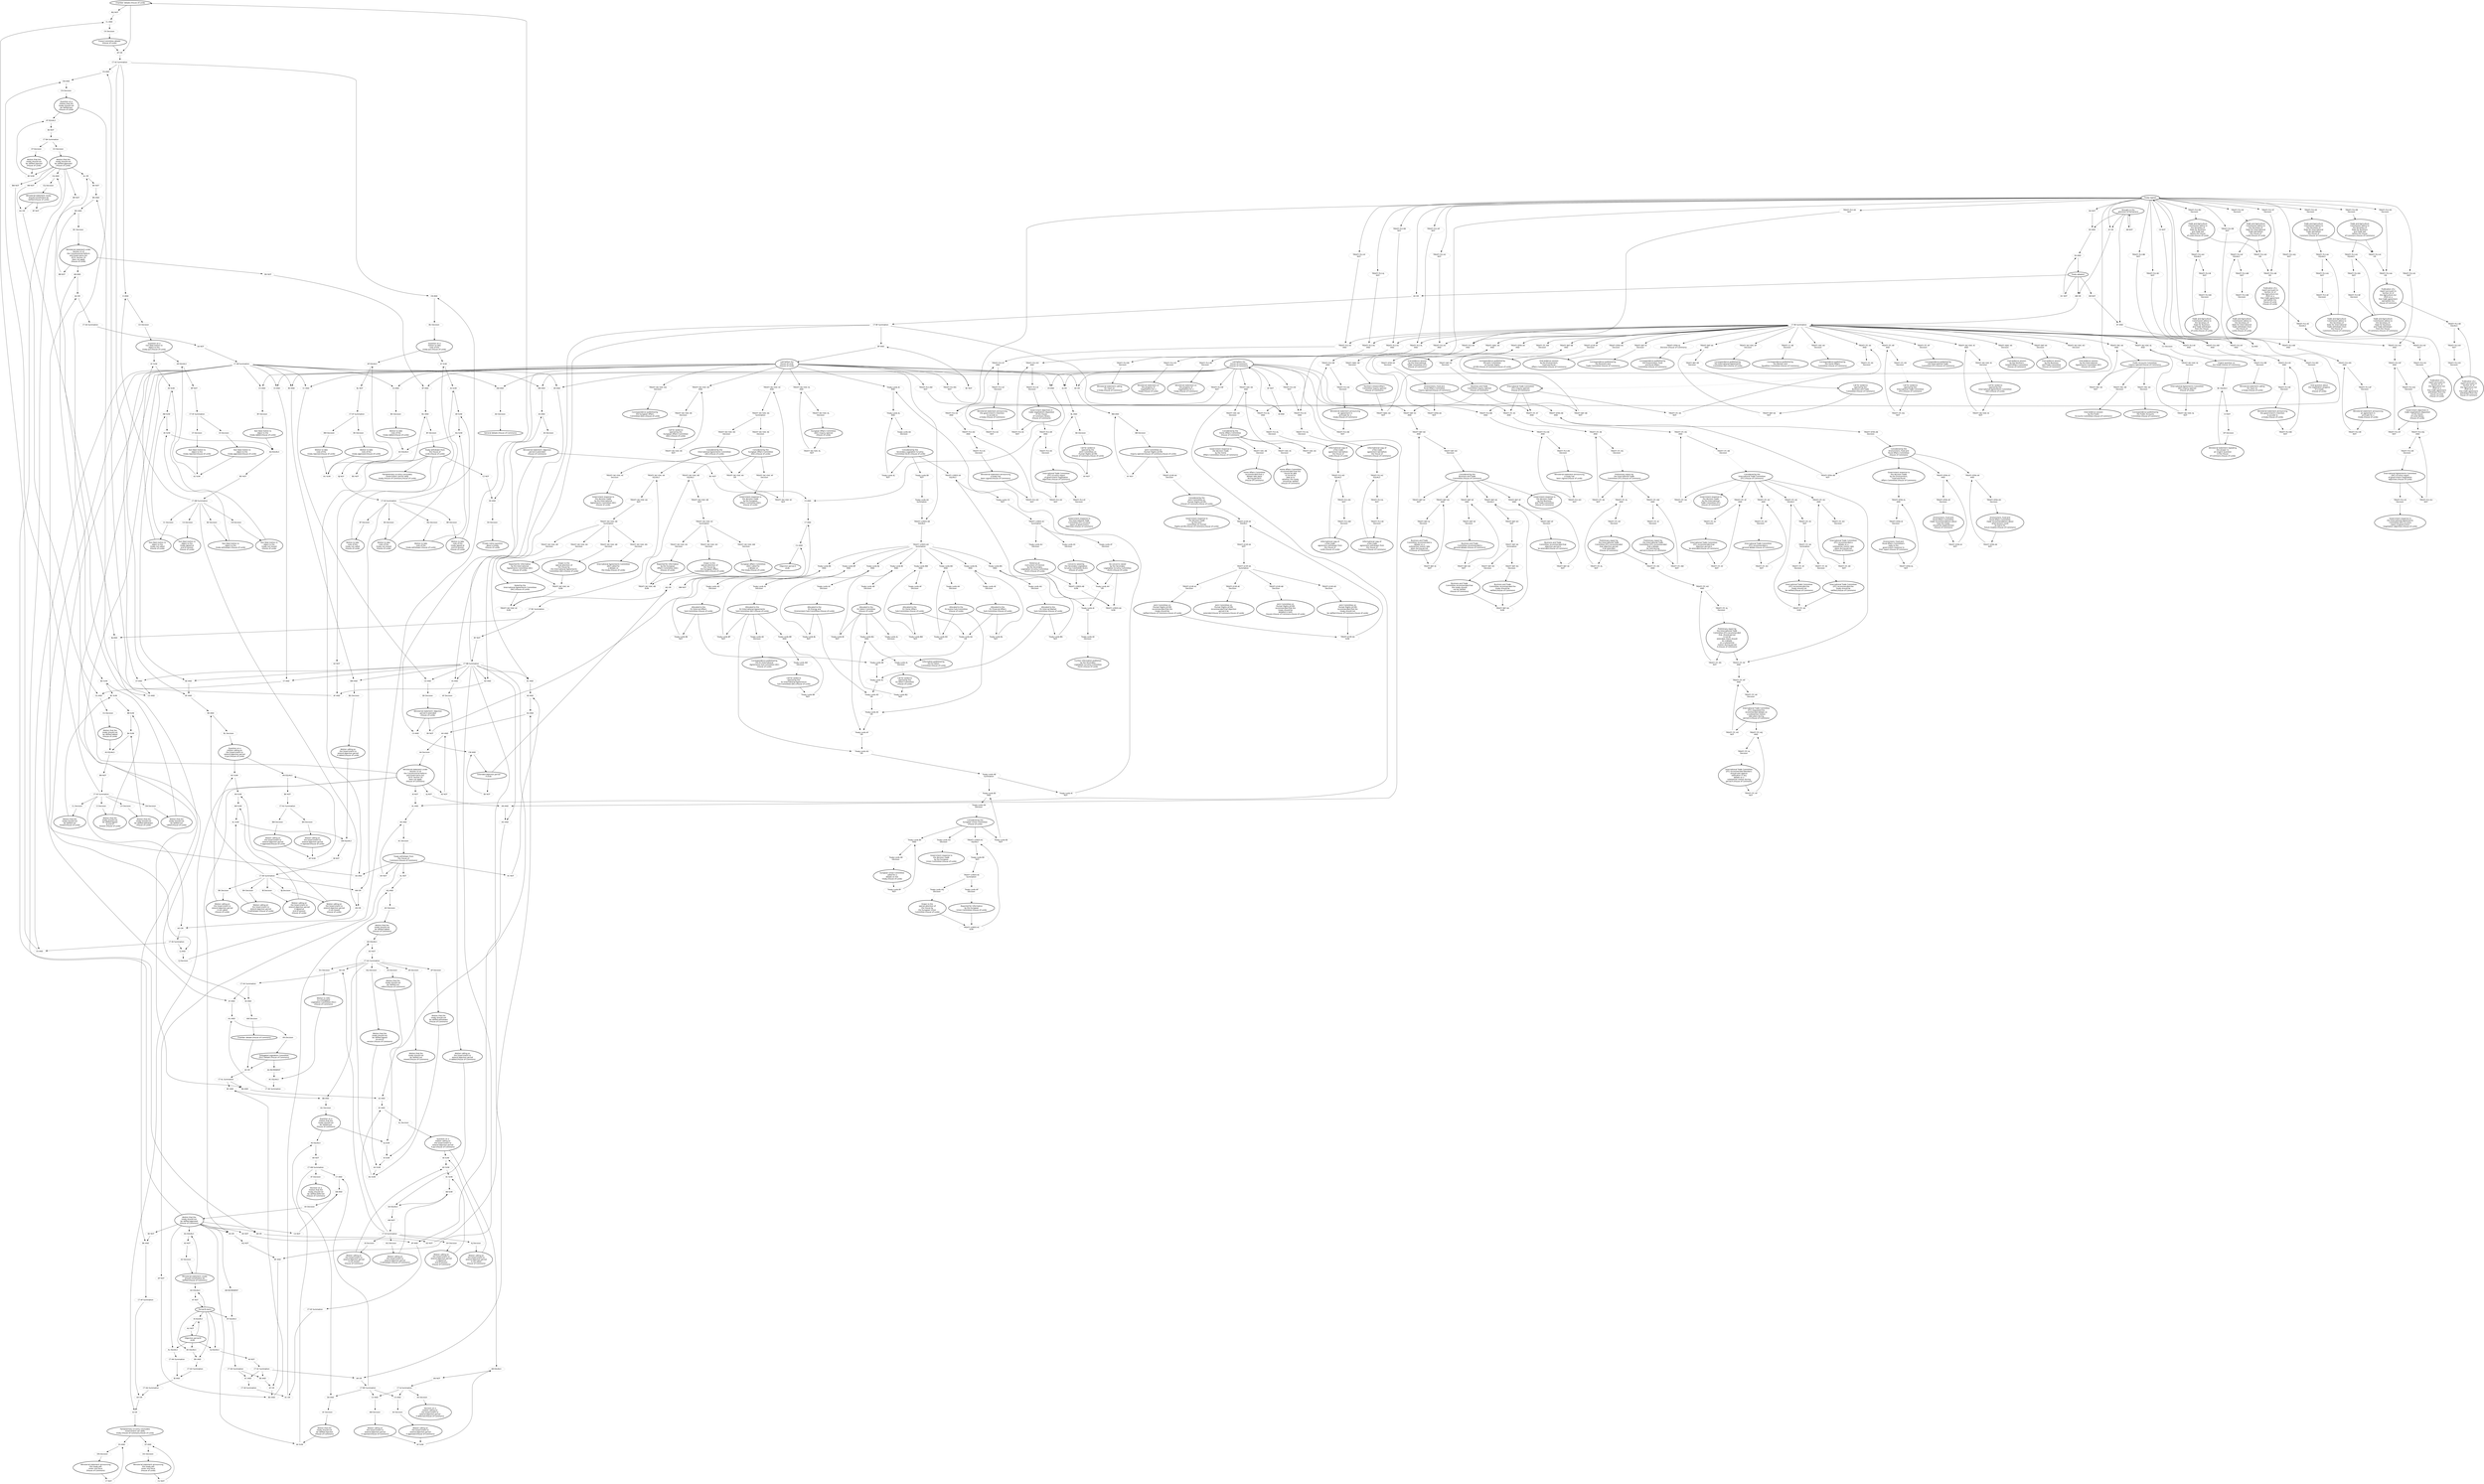 digraph{graph[fontname="calibri"];node[fontname="calibri"];edge[fontname="calibri"];edge [style=solid, color=black];"2"->"444"[label=""];edge[style=solid, color=black];edge [style=solid, color=black];"2"->"419"[label=""];edge[style=solid, color=black];edge [style=solid, color=black];"4"->"292"[label=""];edge[style=solid, color=black];edge [style=solid, color=black];"4"->"315"[label=""];edge[style=solid, color=black];edge [style=solid, color=black];"4"->"323"[label=""];edge[style=solid, color=black];edge [style=solid, color=black];"4"->"335"[label=""];edge[style=solid, color=black];edge [style=solid, color=black];"4"->"383"[label=""];edge[style=solid, color=black];edge [style=solid, color=black];"4"->"326"[label=""];edge[style=solid, color=black];edge [style=solid, color=black];"4"->"2982"[label=""];edge[style=solid, color=black];edge [style=solid, color=black];"4"->"3056"[label=""];edge[style=solid, color=black];edge [style=solid, color=black];"4"->"3220"[label=""];edge[style=solid, color=black];edge [style=solid, color=black];"4"->"330"[label=""];edge[style=solid, color=black];edge [style=solid, color=black];"4"->"317"[label=""];edge[style=solid, color=black];edge [style=solid, color=black];"4"->"313"[label=""];edge[style=solid, color=black];edge [style=solid, color=black];"4"->"2363"[label=""];edge[style=solid, color=black];edge [style=solid, color=black];"4"->"2883"[label=""];edge[style=solid, color=black];edge [style=solid, color=black];"4"->"2362"[label=""];edge[style=solid, color=black];edge [style=solid, color=black];"12"->"690"[label=""];edge[style=solid, color=black];edge [style=solid, color=black];"12"->"430"[label=""];edge[style=solid, color=black];edge [style=solid, color=black];"12"->"359"[label=""];edge[style=solid, color=black];edge [style=solid, color=black];"12"->"383"[label=""];edge[style=solid, color=black];edge [style=solid, color=black];"12"->"366"[label=""];edge[style=solid, color=black];edge [style=solid, color=black];"12"->"370"[label=""];edge[style=solid, color=black];edge [style=solid, color=black];"12"->"3072"[label=""];edge[style=solid, color=black];edge [style=solid, color=black];"12"->"1285"[label=""];edge[style=solid, color=black];edge [style=solid, color=black];"12"->"3138"[label=""];edge[style=solid, color=black];edge [style=solid, color=black];"12"->"579"[label=""];edge[style=solid, color=black];edge [style=solid, color=black];"12"->"1317"[label=""];edge[style=solid, color=black];edge [style=solid, color=black];"12"->"1320"[label=""];edge[style=solid, color=black];edge [style=solid, color=black];"12"->"2984"[label=""];edge[style=solid, color=black];edge [style=solid, color=black];"12"->"3058"[label=""];edge[style=solid, color=black];edge [style=solid, color=black];"12"->"313"[label=""];edge[style=solid, color=black];edge [style=solid, color=black];"12"->"317"[label=""];edge[style=solid, color=black];edge [style=solid, color=black];"12"->"373"[label=""];edge[style=solid, color=black];edge [style=solid, color=black];"12"->"368"[label=""];edge[style=solid, color=black];edge [style=solid, color=black];"12"->"361"[label=""];edge[style=solid, color=black];edge [style=solid, color=black];"19"->"764"[label=""];edge[style=solid, color=black];edge [style=solid, color=black];"19"->"1165"[label=""];edge[style=solid, color=black];edge [style=solid, color=black];"19"->"3071"[label=""];edge[style=solid, color=black];edge [style=solid, color=black];"21"->"419"[label=""];edge[style=solid, color=black];edge [style=solid, color=black];"23"->"295"[label=""];edge[style=solid, color=black];edge [style=solid, color=black];"24"->"1046"[label=""];edge[style=solid, color=black];edge [style=solid, color=black];"38"->"1011"[label=""];edge[style=solid, color=black];edge [style=solid, color=black];"38"->"295"[label=""];edge[style=solid, color=black];edge [style=solid, color=black];"72"->"1860"[label=""];edge[style=solid, color=black];edge [style=solid, color=black];"72"->"3074"[label=""];edge[style=solid, color=black];edge [style=solid, color=black];"84"->"1860"[label=""];edge[style=solid, color=black];edge [style=solid, color=black];"84"->"3075"[label=""];edge[style=solid, color=black];edge [style=solid, color=black];"116"->"1022"[label=""];edge[style=solid, color=black];edge [style=solid, color=black];"116"->"1048"[label=""];edge[style=solid, color=black];edge [style=solid, color=black];"117"->"1042"[label=""];edge[style=solid, color=black];edge [style=solid, color=black];"117"->"1063"[label=""];edge[style=solid, color=black];edge [style=solid, color=black];"118"->"289"[label=""];edge[style=solid, color=black];edge [style=solid, color=black];"118"->"306"[label=""];edge[style=solid, color=black];edge [style=solid, color=black];"118"->"540"[label=""];edge[style=solid, color=black];edge [style=solid, color=black];"118"->"308"[label=""];edge[style=solid, color=black];edge [style=solid, color=black];"118"->"422"[label=""];edge[style=solid, color=black];edge [style=solid, color=black];"118"->"312"[label=""];edge[style=solid, color=black];edge [style=solid, color=black];"119"->"540"[label=""];edge[style=solid, color=black];edge [style=solid, color=black];"119"->"429"[label=""];edge[style=solid, color=black];edge [style=solid, color=black];"119"->"435"[label=""];edge[style=solid, color=black];edge [style=solid, color=black];"120"->"1050"[label=""];edge[style=solid, color=black];edge [style=solid, color=black];"120"->"1051"[label=""];edge[style=solid, color=black];edge [style=solid, color=black];"121"->"303"[label=""];edge[style=solid, color=black];edge [style=solid, color=black];"121"->"447"[label=""];edge[style=solid, color=black];edge [style=solid, color=black];"122"->"448"[label=""];edge[style=solid, color=black];edge [style=solid, color=black];"122"->"387"[label=""];edge[style=solid, color=black];edge [style=solid, color=black];"123"->"449"[label=""];edge[style=solid, color=black];edge [style=solid, color=black];"123"->"387"[label=""];edge[style=solid, color=black];edge [style=solid, color=black];"125"->"450"[label=""];edge[style=solid, color=black];edge [style=solid, color=black];"125"->"420"[label=""];edge[style=solid, color=black];edge [style=solid, color=black];"127"->"1052"[label=""];edge[style=solid, color=black];edge [style=solid, color=black];"127"->"1053"[label=""];edge[style=solid, color=black];edge [style=solid, color=black];"127"->"1054"[label=""];edge[style=solid, color=black];edge [style=solid, color=black];"127"->"1055"[label=""];edge[style=solid, color=black];edge [style=solid, color=black];"128"->"318"[label=""];edge[style=solid, color=black];edge [style=solid, color=black];"128"->"286"[label=""];edge[style=solid, color=black];edge [style=solid, color=black];"128"->"311"[label=""];edge[style=solid, color=black];edge [style=solid, color=black];"128"->"422"[label=""];edge[style=solid, color=black];edge [style=solid, color=black];"128"->"1012"[label=""];edge[style=solid, color=black];edge [style=solid, color=black];"128"->"1023"[label=""];edge[style=solid, color=black];edge [style=solid, color=black];"128"->"1050"[label=""];edge[style=solid, color=black];edge [style=solid, color=black];"128"->"1055"[label=""];edge[style=solid, color=black];edge [style=solid, color=black];"128"->"453"[label=""];edge[style=solid, color=black];edge [style=solid, color=black];"128"->"454"[label=""];edge[style=solid, color=black];edge [style=solid, color=black];"129"->"318"[label=""];edge[style=solid, color=black];edge [style=solid, color=black];"129"->"286"[label=""];edge[style=solid, color=black];edge [style=solid, color=black];"129"->"412"[label=""];edge[style=solid, color=black];edge [style=solid, color=black];"129"->"440"[label=""];edge[style=solid, color=black];edge [style=solid, color=black];"129"->"445"[label=""];edge[style=solid, color=black];edge [style=solid, color=black];"129"->"1043"[label=""];edge[style=solid, color=black];edge [style=solid, color=black];"129"->"382"[label=""];edge[style=solid, color=black];edge [style=solid, color=black];"130"->"1023"[label=""];edge[style=solid, color=black];edge [style=solid, color=black];"131"->"1043"[label=""];edge[style=solid, color=black];edge [style=solid, color=black];"132"->"1047"[label=""];edge[style=solid, color=black];edge [style=solid, color=black];"133"->"1062"[label=""];edge[style=solid, color=black];edge [style=solid, color=black];"134"->"1019"[label=""];edge[style=solid, color=black];edge [style=solid, color=black];"135"->"1039"[label=""];edge[style=solid, color=black];edge [style=solid, color=black];"136"->"458"[label=""];edge[style=solid, color=black];edge [style=solid, color=black];"136"->"423"[label=""];edge[style=solid, color=black];edge [style=solid, color=black];"136"->"2972"[label=""];edge[style=solid, color=black];edge [style=solid, color=black];"136"->"2974"[label=""];edge[style=solid, color=black];edge [style=solid, color=black];"136"->"3055"[label=""];edge[style=solid, color=black];edge [style=solid, color=black];"136"->"2961"[label=""];edge[style=solid, color=black];edge [style=solid, color=black];"136"->"427"[label=""];edge[style=solid, color=black];edge [style=solid, color=black];"136"->"3042"[label=""];edge[style=solid, color=black];edge [style=solid, color=black];"136"->"3044"[label=""];edge[style=solid, color=black];edge [style=solid, color=black];"136"->"3052"[label=""];edge[style=solid, color=black];edge [style=solid, color=black];"136"->"3188"[label=""];edge[style=solid, color=black];edge [style=solid, color=black];"136"->"3190"[label=""];edge[style=solid, color=black];edge [style=solid, color=black];"136"->"480"[label=""];edge[style=solid, color=black];edge [style=solid, color=black];"136"->"2989"[label=""];edge[style=solid, color=black];edge [style=solid, color=black];"136"->"2990"[label=""];edge[style=solid, color=black];edge [style=solid, color=black];"136"->"3014"[label=""];edge[style=solid, color=black];edge [style=solid, color=black];"136"->"3016"[label=""];edge[style=solid, color=black];edge [style=solid, color=black];"136"->"3040"[label=""];edge[style=solid, color=black];edge [style=solid, color=black];"136"->"3041"[label=""];edge[style=solid, color=black];edge [style=solid, color=black];"136"->"2981"[label=""];edge[style=solid, color=black];edge [style=solid, color=black];"136"->"2999"[label=""];edge[style=solid, color=black];edge [style=solid, color=black];"136"->"3001"[label=""];edge[style=solid, color=black];edge [style=solid, color=black];"136"->"2962"[label=""];edge[style=solid, color=black];edge [style=solid, color=black];"136"->"3057"[label=""];edge[style=solid, color=black];edge [style=solid, color=black];"136"->"2987"[label=""];edge[style=solid, color=black];edge [style=solid, color=black];"138"->"282"[label=""];edge[style=solid, color=black];edge [style=solid, color=black];"138"->"301"[label=""];edge[style=solid, color=black];edge [style=solid, color=black];"138"->"538"[label=""];edge[style=solid, color=black];edge [style=solid, color=black];"138"->"316"[label=""];edge[style=solid, color=black];edge [style=solid, color=black];"138"->"405"[label=""];edge[style=solid, color=black];edge [style=solid, color=black];"139"->"538"[label=""];edge[style=solid, color=black];edge [style=solid, color=black];"139"->"434"[label=""];edge[style=solid, color=black];edge [style=solid, color=black];"139"->"415"[label=""];edge[style=solid, color=black];edge [style=solid, color=black];"139"->"141"[label=""];edge[style=solid, color=black];edge [style=solid, color=black];"139"->"479"[label=""];edge[style=solid, color=black];edge [style=solid, color=black];"142"->"574"[label=""];edge[style=solid, color=black];edge [style=solid, color=black];"142"->"575"[label=""];edge[style=solid, color=black];edge [style=solid, color=black];"143"->"1859"[label=""];edge[style=solid, color=black];edge [style=solid, color=black];"143"->"3075"[label=""];edge[style=solid, color=black];edge [style=solid, color=black];"144"->"832"[label=""];edge[style=solid, color=black];edge [style=dotted, color=black];"144"->"267"[label=""];edge[style=solid, color=black];edge [style=solid, color=black];"144"->"841"[label=""];edge[style=solid, color=black];edge [style=solid, color=black];"144"->"843"[label=""];edge[style=solid, color=black];edge [style=solid, color=black];"144"->"3066"[label=""];edge[style=solid, color=black];edge [style=solid, color=black];"144"->"2396"[label=""];edge[style=solid, color=black];edge [style=solid, color=black];"144"->"3063"[label=""];edge[style=solid, color=black];edge [style=solid, color=black];"145"->"3062"[label=""];edge[style=solid, color=black];edge [style=solid, color=black];"146"->"833"[label=""];edge[style=solid, color=black];edge [style=solid, color=black];"150"->"1056"[label=""];edge[style=solid, color=black];edge [style=solid, color=black];"151"->"747"[label=""];edge[style=solid, color=black];edge [style=solid, color=black];"151"->"789"[label=""];edge[style=solid, color=black];edge [style=solid, color=black];"151"->"724"[label=""];edge[style=solid, color=black];edge [style=solid, color=black];"151"->"736"[label=""];edge[style=solid, color=black];edge [style=solid, color=black];"152"->"792"[label=""];edge[style=solid, color=black];edge [style=solid, color=black];"152"->"731"[label=""];edge[style=solid, color=black];edge [style=solid, color=black];"153"->"794"[label=""];edge[style=solid, color=black];edge [style=solid, color=black];"153"->"733"[label=""];edge[style=solid, color=black];edge [style=solid, color=black];"154"->"790"[label=""];edge[style=solid, color=black];edge [style=solid, color=black];"154"->"734"[label=""];edge[style=solid, color=black];edge [style=solid, color=black];"155"->"791"[label=""];edge[style=solid, color=black];edge [style=solid, color=black];"155"->"732"[label=""];edge[style=solid, color=black];edge [style=solid, color=black];"156"->"795"[label=""];edge[style=solid, color=black];edge [style=solid, color=black];"156"->"735"[label=""];edge[style=solid, color=black];edge [style=solid, color=black];"157"->"793"[label=""];edge[style=solid, color=black];edge [style=solid, color=black];"157"->"731"[label=""];edge[style=solid, color=black];edge [style=solid, color=black];"158"->"3079"[label=""];edge[style=solid, color=black];edge [style=solid, color=black];"159"->"3079"[label=""];edge[style=solid, color=black];edge [style=solid, color=black];"161"->"1058"[label=""];edge[style=solid, color=black];edge [style=solid, color=black];"162"->"1029"[label=""];edge[style=solid, color=black];edge [style=solid, color=black];"167"->"1028"[label=""];edge[style=solid, color=black];edge [style=solid, color=black];"168"->"1028"[label=""];edge[style=solid, color=black];edge [style=solid, color=black];"169"->"1024"[label=""];edge[style=solid, color=black];edge [style=solid, color=black];"173"->"1060"[label=""];edge[style=solid, color=black];edge [style=solid, color=black];"174"->"1027"[label=""];edge[style=solid, color=black];edge [style=solid, color=black];"174"->"1057"[label=""];edge[style=solid, color=black];edge [style=solid, color=black];"178"->"1034"[label=""];edge[style=solid, color=black];edge [style=solid, color=black];"179"->"1037"[label=""];edge[style=solid, color=black];edge [style=solid, color=black];"179"->"1061"[label=""];edge[style=solid, color=black];edge [style=solid, color=black];"180"->"1038"[label=""];edge[style=solid, color=black];edge [style=solid, color=black];"181"->"1038"[label=""];edge[style=solid, color=black];edge [style=solid, color=black];"189"->"1021"[label=""];edge[style=solid, color=black];edge [style=solid, color=black];"190"->"1026"[label=""];edge[style=solid, color=black];edge [style=solid, color=black];"191"->"1036"[label=""];edge[style=solid, color=black];edge [style=solid, color=black];"192"->"1041"[label=""];edge[style=solid, color=black];edge [style=solid, color=black];"202"->"799"[label=""];edge[style=solid, color=black];edge [style=solid, color=black];"202"->"752"[label=""];edge[style=solid, color=black];edge [style=solid, color=black];"202"->"1473"[label=""];edge[style=solid, color=black];edge [style=solid, color=black];"202"->"3073"[label=""];edge[style=solid, color=black];edge [style=solid, color=black];"217"->"1020"[label=""];edge[style=solid, color=black];edge [style=solid, color=black];"218"->"1025"[label=""];edge[style=solid, color=black];edge [style=solid, color=black];"219"->"1035"[label=""];edge[style=solid, color=black];edge [style=solid, color=black];"220"->"1030"[label=""];edge[style=solid, color=black];edge [style=solid, color=black];"221"->"1040"[label=""];edge[style=solid, color=black];edge [style=solid, color=black];"225"->"748"[label=""];edge[style=solid, color=black];edge [style=solid, color=black];"225"->"725"[label=""];edge[style=solid, color=black];edge [style=solid, color=black];"225"->"737"[label=""];edge[style=solid, color=black];edge [style=solid, color=black];"225"->"796"[label=""];edge[style=solid, color=black];edge [style=solid, color=black];"229"->"451"[label=""];edge[style=solid, color=black];edge [style=solid, color=black];"229"->"420"[label=""];edge[style=solid, color=black];edge [style=solid, color=black];"246"->"3062"[label=""];edge[style=solid, color=black];edge [style=solid, color=black];"247"->"1413"[label=""];edge[style=solid, color=black];edge [style=solid, color=black];"247"->"3104"[label=""];edge[style=solid, color=black];edge [style=solid, color=black];"249"->"3105"[label=""];edge[style=solid, color=black];edge [style=solid, color=black];"250"->"3105"[label=""];edge[style=solid, color=black];edge [style=solid, color=black];"254"->"831"[label=""];edge[style=solid, color=black];edge [style=solid, color=black];"255"->"1044"[label=""];edge[style=solid, color=black];edge [style=solid, color=black];"256"->"1016"[label=""];edge[style=solid, color=black];edge [style=solid, color=black];"257"->"1015"[label=""];edge[style=solid, color=black];edge [style=solid, color=black];"258"->"1014"[label=""];edge[style=solid, color=black];edge [style=solid, color=black];"261"->"1017"[label=""];edge[style=solid, color=black];edge [style=solid, color=black];"261"->"1045"[label=""];edge[style=solid, color=black];edge [style=solid, color=black];"262"->"1018"[label=""];edge[style=solid, color=black];edge [style=solid, color=black];"263"->"1018"[label=""];edge[style=solid, color=black];edge [style=solid, color=black];"265"->"2363"[label=""];edge[style=solid, color=black];edge [style=solid, color=black];"265"->"826"[label=""];edge[style=solid, color=black];edge [style=solid, color=black];"265"->"2362"[label=""];edge[style=solid, color=black];edge [style=solid, color=black];"266"->"875"[label=""];edge[style=solid, color=black];edge [style=solid, color=black];"266"->"858"[label=""];edge[style=solid, color=black];edge [style=solid, color=black];"268"->"876"[label=""];edge[style=solid, color=black];edge [style=solid, color=black];"268"->"269"[label=""];edge[style=solid, color=black];edge [style=solid, color=black];"268"->"865"[label=""];edge[style=solid, color=black];edge [style=solid, color=black];"268"->"2361"[label=""];edge[style=solid, color=black];edge [style=solid, color=black];"269"->"2817"[label=""];edge[style=solid, color=black];edge [style=solid, color=black];"275"->"798"[label=""];edge[style=solid, color=black];edge [style=solid, color=black];"276"->"797"[label=""];edge[style=solid, color=black];edge [style=solid, color=black];"278"->"2356"[label=""];edge[style=solid, color=black];edge [style=solid, color=black];"279"->"804"[label=""];edge[style=solid, color=black];edge [style=solid, color=black];"279"->"414"[label=""];edge[style=solid, color=black];edge [style=solid, color=black];"280"->"413"[label=""];edge[style=solid, color=black];edge [style=solid, color=black];"281"->"118"[label=""];edge[style=solid, color=black];edge [style=solid, color=black];"282"->"288"[label=""];edge[style=solid, color=black];edge [style=solid, color=black];"283"->"288"[label=""];edge[style=solid, color=black];edge [style=solid, color=black];"284"->"300"[label=""];edge[style=solid, color=black];edge [style=solid, color=black];"285"->"981"[label=""];edge[style=solid, color=black];edge [style=solid, color=black];"286"->"284"[label=""];edge[style=solid, color=black];edge [style=solid, color=black];"287"->"296"[label=""];edge[style=solid, color=black];edge [style=solid, color=black];"288"->"300"[label=""];edge[style=solid, color=black];edge [style=solid, color=black];"289"->"305"[label=""];edge[style=solid, color=black];edge [style=solid, color=black];"290"->"329"[label=""];edge[style=solid, color=black];edge [style=solid, color=black];"291"->"988"[label=""];edge[style=solid, color=black];edge [style=solid, color=black];"292"->"307"[label=""];edge[style=solid, color=black];edge [style=solid, color=black];"294"->"138"[label=""];edge[style=solid, color=black];edge [style=solid, color=black];"295"->"992"[label=""];edge[style=solid, color=black];edge [style=solid, color=black];"296"->"353"[label=""];edge[style=solid, color=black];edge [style=solid, color=black];"298"->"148"[label=""];edge[style=solid, color=black];edge [style=solid, color=black];"299"->"986"[label=""];edge[style=solid, color=black];edge [style=solid, color=black];"300"->"305"[label=""];edge[style=solid, color=black];edge [style=solid, color=black];"301"->"314"[label=""];edge[style=solid, color=black];edge [style=solid, color=black];"302"->"343"[label=""];edge[style=solid, color=black];edge [style=solid, color=black];"303"->"349"[label=""];edge[style=solid, color=black];edge [style=solid, color=black];"304"->"312"[label=""];edge[style=solid, color=black];edge [style=solid, color=black];"305"->"281"[label=""];edge[style=solid, color=black];edge [style=solid, color=black];"306"->"315"[label=""];edge[style=solid, color=black];edge [style=solid, color=black];"307"->"4"[label=""];edge[style=solid, color=black];edge [style=solid, color=black];"308"->"326"[label=""];edge[style=solid, color=black];edge [style=solid, color=black];"309"->"122"[label=""];edge[style=solid, color=black];edge [style=solid, color=black];"311"->"299"[label=""];edge[style=solid, color=black];edge [style=solid, color=black];"312"->"142"[label=""];edge[style=solid, color=black];edge [style=solid, color=black];"313"->"351"[label=""];edge[style=solid, color=black];edge [style=solid, color=black];"314"->"294"[label=""];edge[style=solid, color=black];edge [style=solid, color=black];"315"->"314"[label=""];edge[style=solid, color=black];edge [style=solid, color=black];"316"->"329"[label=""];edge[style=solid, color=black];edge [style=solid, color=black];"317"->"352"[label=""];edge[style=solid, color=black];edge [style=solid, color=black];"318"->"416"[label=""];edge[style=solid, color=black];edge [style=solid, color=black];"319"->"989"[label=""];edge[style=solid, color=black];edge [style=solid, color=black];"320"->"255"[label=""];edge[style=solid, color=black];edge [style=solid, color=black];"321"->"258"[label=""];edge[style=solid, color=black];edge [style=solid, color=black];"322"->"417"[label=""];edge[style=solid, color=black];edge [style=solid, color=black];"323"->"298"[label=""];edge[style=solid, color=black];edge [style=solid, color=black];"324"->"257"[label=""];edge[style=solid, color=black];edge [style=solid, color=black];"325"->"990"[label=""];edge[style=solid, color=black];edge [style=solid, color=black];"326"->"327"[label=""];edge[style=solid, color=black];edge [style=solid, color=black];"327"->"299"[label=""];edge[style=solid, color=black];edge [style=solid, color=black];"328"->"987"[label=""];edge[style=solid, color=black];edge [style=solid, color=black];"329"->"495"[label=""];edge[style=solid, color=black];edge [style=solid, color=black];"330"->"331"[label=""];edge[style=solid, color=black];edge [style=solid, color=black];"331"->"320"[label=""];edge[style=solid, color=black];edge [style=solid, color=black];"332"->"333"[label=""];edge[style=solid, color=black];edge [style=solid, color=black];"333"->"494"[label=""];edge[style=solid, color=black];edge [style=solid, color=black];"334"->"493"[label=""];edge[style=solid, color=black];edge [style=solid, color=black];"335"->"336"[label=""];edge[style=solid, color=black];edge [style=solid, color=black];"336"->"309"[label=""];edge[style=solid, color=black];edge [style=solid, color=black];"337"->"492"[label=""];edge[style=solid, color=black];edge [style=solid, color=black];"338"->"337"[label=""];edge[style=solid, color=black];edge [style=solid, color=black];"339"->"338"[label=""];edge[style=solid, color=black];edge [style=solid, color=black];"340"->"501"[label=""];edge[style=solid, color=black];edge [style=solid, color=black];"341"->"340"[label=""];edge[style=solid, color=black];edge [style=solid, color=black];"343"->"341"[label=""];edge[style=solid, color=black];edge [style=solid, color=black];"344"->"302"[label=""];edge[style=solid, color=black];edge [style=solid, color=black];"345"->"302"[label=""];edge[style=solid, color=black];edge [style=solid, color=black];"347"->"996"[label=""];edge[style=solid, color=black];edge [style=solid, color=black];"348"->"998"[label=""];edge[style=solid, color=black];edge [style=solid, color=black];"349"->"350"[label=""];edge[style=solid, color=black];edge [style=solid, color=black];"350"->"997"[label=""];edge[style=solid, color=black];edge [style=solid, color=black];"351"->"507"[label=""];edge[style=solid, color=black];edge [style=solid, color=black];"352"->"508"[label=""];edge[style=solid, color=black];edge [style=solid, color=black];"353"->"354"[label=""];edge[style=solid, color=black];edge [style=solid, color=black];"354"->"509"[label=""];edge[style=solid, color=black];edge [style=solid, color=black];"355"->"12"[label=""];edge[style=solid, color=black];edge [style=solid, color=black];"359"->"360"[label=""];edge[style=solid, color=black];edge [style=solid, color=black];"360"->"512"[label=""];edge[style=solid, color=black];edge [style=solid, color=black];"361"->"362"[label=""];edge[style=solid, color=black];edge [style=solid, color=black];"362"->"513"[label=""];edge[style=solid, color=black];edge [style=solid, color=black];"363"->"518"[label=""];edge[style=solid, color=black];edge [style=solid, color=black];"364"->"363"[label=""];edge[style=solid, color=black];edge [style=solid, color=black];"365"->"364"[label=""];edge[style=solid, color=black];edge [style=solid, color=black];"366"->"521"[label=""];edge[style=solid, color=black];edge [style=solid, color=black];"367"->"527"[label=""];edge[style=solid, color=black];edge [style=solid, color=black];"368"->"369"[label=""];edge[style=solid, color=black];edge [style=solid, color=black];"369"->"530"[label=""];edge[style=solid, color=black];edge [style=solid, color=black];"370"->"371"[label=""];edge[style=solid, color=black];edge [style=solid, color=black];"371"->"372"[label=""];edge[style=solid, color=black];edge [style=solid, color=black];"372"->"566"[label=""];edge[style=solid, color=black];edge [style=solid, color=black];"373"->"531"[label=""];edge[style=solid, color=black];edge [style=solid, color=black];"374"->"536"[label=""];edge[style=solid, color=black];edge [style=solid, color=black];"375"->"1074"[label=""];edge[style=solid, color=black];edge [style=solid, color=black];"376"->"377"[label=""];edge[style=solid, color=black];edge [style=solid, color=black];"377"->"1075"[label=""];edge[style=solid, color=black];edge [style=solid, color=black];"378"->"1080"[label=""];edge[style=solid, color=black];edge [style=solid, color=black];"379"->"378"[label=""];edge[style=solid, color=black];edge [style=solid, color=black];"380"->"379"[label=""];edge[style=solid, color=black];edge [style=solid, color=black];"381"->"380"[label=""];edge[style=solid, color=black];edge [style=solid, color=black];"382"->"1083"[label=""];edge[style=solid, color=black];edge [style=solid, color=black];"383"->"384"[label=""];edge[style=solid, color=black];edge [style=solid, color=black];"384"->"385"[label=""];edge[style=solid, color=black];edge [style=solid, color=black];"385"->"386"[label=""];edge[style=solid, color=black];edge [style=solid, color=black];"386"->"125"[label=""];edge[style=solid, color=black];edge [style=solid, color=black];"387"->"388"[label=""];edge[style=solid, color=black];edge [style=solid, color=black];"388"->"229"[label=""];edge[style=solid, color=black];edge [style=solid, color=black];"389"->"502"[label=""];edge[style=solid, color=black];edge [style=solid, color=black];"390"->"393"[label=""];edge[style=solid, color=black];edge [style=solid, color=black];"391"->"503"[label=""];edge[style=solid, color=black];edge [style=solid, color=black];"392"->"505"[label=""];edge[style=solid, color=black];edge [style=solid, color=black];"393"->"504"[label=""];edge[style=solid, color=black];edge [style=solid, color=black];"394"->"985"[label=""];edge[style=solid, color=black];edge [style=solid, color=black];"401"->"136"[label=""];edge[style=solid, color=black];edge [style=solid, color=black];"405"->"343"[label=""];edge[style=solid, color=black];edge [style=solid, color=black];"406"->"345"[label=""];edge[style=solid, color=black];edge [style=solid, color=black];"407"->"993"[label=""];edge[style=solid, color=black];edge [style=solid, color=black];"408"->"506"[label=""];edge[style=solid, color=black];edge [style=solid, color=black];"409"->"1067"[label=""];edge[style=solid, color=black];edge [style=solid, color=black];"410"->"127"[label=""];edge[style=solid, color=black];edge [style=solid, color=black];"411"->"983"[label=""];edge[style=solid, color=black];edge [style=solid, color=black];"412"->"303"[label=""];edge[style=solid, color=black];edge [style=solid, color=black];"413"->"351"[label=""];edge[style=solid, color=black];edge [style=solid, color=black];"414"->"352"[label=""];edge[style=solid, color=black];edge [style=solid, color=black];"415"->"296"[label=""];edge[style=solid, color=black];edge [style=solid, color=black];"416"->"353"[label=""];edge[style=solid, color=black];edge [style=solid, color=black];"417"->"418"[label=""];edge[style=solid, color=black];edge [style=solid, color=black];"418"->"1003"[label=""];edge[style=solid, color=black];edge [style=solid, color=black];"419"->"1007"[label=""];edge[style=solid, color=black];edge [style=solid, color=black];"420"->"1010"[label=""];edge[style=solid, color=black];edge [style=solid, color=black];"421"->"994"[label=""];edge[style=solid, color=black];edge [style=solid, color=black];"422"->"406"[label=""];edge[style=solid, color=black];edge [style=solid, color=black];"423"->"426"[label=""];edge[style=solid, color=black];edge [style=solid, color=black];"426"->"2352"[label=""];edge[style=solid, color=black];edge [style=solid, color=black];"427"->"3225"[label=""];edge[style=solid, color=black];edge [style=solid, color=black];"429"->"354"[label=""];edge[style=solid, color=black];edge [style=solid, color=black];"430"->"355"[label=""];edge[style=solid, color=black];edge [style=solid, color=black];"434"->"360"[label=""];edge[style=solid, color=black];edge [style=solid, color=black];"435"->"359"[label=""];edge[style=solid, color=black];edge [style=solid, color=black];"436"->"999"[label=""];edge[style=solid, color=black];edge [style=solid, color=black];"437"->"1000"[label=""];edge[style=solid, color=black];edge [style=solid, color=black];"438"->"1002"[label=""];edge[style=solid, color=black];edge [style=solid, color=black];"439"->"1001"[label=""];edge[style=solid, color=black];edge [style=solid, color=black];"440"->"372"[label=""];edge[style=solid, color=black];edge [style=solid, color=black];"441"->"1005"[label=""];edge[style=solid, color=black];edge [style=solid, color=black];"442"->"1004"[label=""];edge[style=solid, color=black];edge [style=solid, color=black];"443"->"1006"[label=""];edge[style=solid, color=black];edge [style=solid, color=black];"444"->"377"[label=""];edge[style=solid, color=black];edge [style=solid, color=black];"445"->"380"[label=""];edge[style=solid, color=black];edge [style=solid, color=black];"446"->"1008"[label=""];edge[style=solid, color=black];edge [style=solid, color=black];"447"->"382"[label=""];edge[style=solid, color=black];edge [style=solid, color=black];"448"->"384"[label=""];edge[style=solid, color=black];edge [style=solid, color=black];"449"->"385"[label=""];edge[style=solid, color=black];edge [style=solid, color=black];"450"->"386"[label=""];edge[style=solid, color=black];edge [style=solid, color=black];"451"->"388"[label=""];edge[style=solid, color=black];edge [style=solid, color=black];"452"->"1009"[label=""];edge[style=solid, color=black];edge [style=solid, color=black];"453"->"350"[label=""];edge[style=solid, color=black];edge [style=solid, color=black];"454"->"393"[label=""];edge[style=solid, color=black];edge [style=solid, color=black];"458"->"401"[label=""];edge[style=solid, color=black];edge [style=solid, color=black];"473"->"574"[label=""];edge[style=solid, color=black];edge [style=solid, color=black];"474"->"575"[label=""];edge[style=solid, color=black];edge [style=solid, color=black];"475"->"2863"[label=""];edge[style=solid, color=black];edge [style=solid, color=black];"479"->"579"[label=""];edge[style=solid, color=black];edge [style=solid, color=black];"480"->"581"[label=""];edge[style=solid, color=black];edge [style=solid, color=black];"481"->"580"[label=""];edge[style=solid, color=black];edge [style=solid, color=black];"482"->"582"[label=""];edge[style=solid, color=black];edge [style=solid, color=black];"489"->"256"[label=""];edge[style=solid, color=black];edge [style=solid, color=black];"490"->"1064"[label=""];edge[style=solid, color=black];edge [style=solid, color=black];"491"->"1065"[label=""];edge[style=solid, color=black];edge [style=solid, color=black];"492"->"261"[label=""];edge[style=solid, color=black];edge [style=solid, color=black];"493"->"23"[label=""];edge[style=solid, color=black];edge [style=solid, color=black];"494"->"38"[label=""];edge[style=solid, color=black];edge [style=solid, color=black];"495"->"132"[label=""];edge[style=solid, color=black];edge [style=solid, color=black];"496"->"134"[label=""];edge[style=solid, color=black];edge [style=solid, color=black];"497"->"217"[label=""];edge[style=solid, color=black];edge [style=solid, color=black];"498"->"189"[label=""];edge[style=solid, color=black];edge [style=solid, color=black];"499"->"1066"[label=""];edge[style=solid, color=black];edge [style=solid, color=black];"500"->"203"[label=""];edge[style=solid, color=black];edge [style=solid, color=black];"501"->"116"[label=""];edge[style=solid, color=black];edge [style=solid, color=black];"502"->"262"[label=""];edge[style=solid, color=black];edge [style=solid, color=black];"503"->"263"[label=""];edge[style=solid, color=black];edge [style=solid, color=black];"504"->"128"[label=""];edge[style=solid, color=black];edge [style=solid, color=black];"505"->"130"[label=""];edge[style=solid, color=black];edge [style=solid, color=black];"506"->"120"[label=""];edge[style=solid, color=black];edge [style=solid, color=black];"507"->"280"[label=""];edge[style=solid, color=black];edge [style=solid, color=black];"508"->"279"[label=""];edge[style=solid, color=black];edge [style=solid, color=black];"509"->"119"[label=""];edge[style=solid, color=black];edge [style=solid, color=black];"512"->"139"[label=""];edge[style=solid, color=black];edge [style=solid, color=black];"513"->"150"[label=""];edge[style=solid, color=black];edge [style=solid, color=black];"514"->"169"[label=""];edge[style=solid, color=black];edge [style=solid, color=black];"515"->"218"[label=""];edge[style=solid, color=black];edge [style=solid, color=black];"516"->"190"[label=""];edge[style=solid, color=black];edge [style=solid, color=black];"517"->"1068"[label=""];edge[style=solid, color=black];edge [style=solid, color=black];"518"->"174"[label=""];edge[style=solid, color=black];edge [style=solid, color=black];"519"->"167"[label=""];edge[style=solid, color=black];edge [style=solid, color=black];"520"->"168"[label=""];edge[style=solid, color=black];edge [style=solid, color=black];"521"->"161"[label=""];edge[style=solid, color=black];edge [style=solid, color=black];"523"->"162"[label=""];edge[style=solid, color=black];edge [style=solid, color=black];"524"->"220"[label=""];edge[style=solid, color=black];edge [style=solid, color=black];"525"->"1069"[label=""];edge[style=solid, color=black];edge [style=solid, color=black];"526"->"1070"[label=""];edge[style=solid, color=black];edge [style=solid, color=black];"527"->"1071"[label=""];edge[style=solid, color=black];edge [style=solid, color=black];"528"->"1072"[label=""];edge[style=solid, color=black];edge [style=solid, color=black];"529"->"1073"[label=""];edge[style=solid, color=black];edge [style=solid, color=black];"530"->"123"[label=""];edge[style=solid, color=black];edge [style=solid, color=black];"531"->"173"[label=""];edge[style=solid, color=black];edge [style=solid, color=black];"532"->"178"[label=""];edge[style=solid, color=black];edge [style=solid, color=black];"533"->"219"[label=""];edge[style=solid, color=black];edge [style=solid, color=black];"534"->"191"[label=""];edge[style=solid, color=black];edge [style=solid, color=black];"535"->"1076"[label=""];edge[style=solid, color=black];edge [style=solid, color=black];"536"->"179"[label=""];edge[style=solid, color=black];edge [style=solid, color=black];"537"->"180"[label=""];edge[style=solid, color=black];edge [style=solid, color=black];"538"->"285"[label=""];edge[style=solid, color=black];edge [style=solid, color=black];"539"->"2351"[label=""];edge[style=solid, color=black];edge [style=solid, color=black];"540"->"285"[label=""];edge[style=solid, color=black];edge [style=solid, color=black];"542"->"982"[label=""];edge[style=solid, color=black];edge [style=solid, color=black];"544"->"181"[label=""];edge[style=solid, color=black];edge [style=solid, color=black];"545"->"811"[label=""];edge[style=solid, color=black];edge [style=solid, color=black];"545"->"816"[label=""];edge[style=solid, color=black];edge [style=solid, color=black];"545"->"3098"[label=""];edge[style=solid, color=black];edge [style=solid, color=black];"546"->"1310"[label=""];edge[style=solid, color=black];edge [style=solid, color=black];"547"->"1311"[label=""];edge[style=solid, color=black];edge [style=solid, color=black];"548"->"3101"[label=""];edge[style=solid, color=black];edge [style=solid, color=black];"549"->"3101"[label=""];edge[style=solid, color=black];edge [style=solid, color=black];"566"->"133"[label=""];edge[style=solid, color=black];edge [style=solid, color=black];"574"->"2852"[label=""];edge[style=solid, color=black];edge [style=solid, color=black];"575"->"2853"[label=""];edge[style=solid, color=black];edge [style=solid, color=black];"579"->"3202"[label=""];edge[style=solid, color=black];edge [style=solid, color=black];"580"->"401"[label=""];edge[style=solid, color=black];edge [style=solid, color=black];"581"->"582"[label=""];edge[style=solid, color=black];edge [style=solid, color=black];"582"->"3226"[label=""];edge[style=solid, color=black];edge [style=solid, color=black];"690"->"691"[label=""];edge[style=solid, color=black];edge [style=solid, color=black];"691"->"738"[label=""];edge[style=solid, color=black];edge [style=solid, color=black];"716"->"739"[label=""];edge[style=solid, color=black];edge [style=solid, color=black];"717"->"740"[label=""];edge[style=solid, color=black];edge [style=solid, color=black];"718"->"741"[label=""];edge[style=solid, color=black];edge [style=solid, color=black];"719"->"742"[label=""];edge[style=solid, color=black];edge [style=solid, color=black];"720"->"743"[label=""];edge[style=solid, color=black];edge [style=solid, color=black];"721"->"744"[label=""];edge[style=solid, color=black];edge [style=solid, color=black];"722"->"745"[label=""];edge[style=solid, color=black];edge [style=solid, color=black];"723"->"746"[label=""];edge[style=solid, color=black];edge [style=solid, color=black];"724"->"749"[label=""];edge[style=solid, color=black];edge [style=solid, color=black];"725"->"750"[label=""];edge[style=solid, color=black];edge [style=solid, color=black];"726"->"751"[label=""];edge[style=solid, color=black];edge [style=solid, color=black];"731"->"732"[label=""];edge[style=solid, color=black];edge [style=solid, color=black];"732"->"733"[label=""];edge[style=solid, color=black];edge [style=solid, color=black];"733"->"734"[label=""];edge[style=solid, color=black];edge [style=solid, color=black];"734"->"735"[label=""];edge[style=solid, color=black];edge [style=solid, color=black];"735"->"736"[label=""];edge[style=solid, color=black];edge [style=solid, color=black];"736"->"737"[label=""];edge[style=solid, color=black];edge [style=solid, color=black];"737"->"1166"[label=""];edge[style=solid, color=black];edge [style=dotted, color=black];"738"->"19"[label=""];edge[style=solid, color=black];edge [style=dotted, color=black];"739"->"151"[label=""];edge[style=solid, color=black];edge [style=dotted, color=black];"740"->"154"[label=""];edge[style=solid, color=black];edge [style=dotted, color=black];"741"->"155"[label=""];edge[style=solid, color=black];edge [style=dotted, color=black];"742"->"152"[label=""];edge[style=solid, color=black];edge [style=dotted, color=black];"743"->"157"[label=""];edge[style=solid, color=black];edge [style=dotted, color=black];"744"->"153"[label=""];edge[style=solid, color=black];edge [style=dotted, color=black];"745"->"156"[label=""];edge[style=solid, color=black];edge [style=dotted, color=black];"746"->"225"[label=""];edge[style=solid, color=black];edge [style=dotted, color=black];"747"->"227"[label=""];edge[style=solid, color=black];edge [style=dotted, color=black];"748"->"226"[label=""];edge[style=solid, color=black];edge [style=dotted, color=black];"749"->"276"[label=""];edge[style=solid, color=black];edge [style=dotted, color=black];"750"->"275"[label=""];edge[style=solid, color=black];edge [style=dotted, color=black];"751"->"202"[label=""];edge[style=solid, color=black];edge [style=dotted, color=black];"752"->"274"[label=""];edge[style=solid, color=black];edge [style=dotted, color=black];"753"->"159"[label=""];edge[style=solid, color=black];edge [style=dotted, color=black];"754"->"158"[label=""];edge[style=solid, color=black];edge [style=solid, color=black];"763"->"690"[label=""];edge[style=solid, color=black];edge [style=solid, color=black];"764"->"691"[label=""];edge[style=solid, color=black];edge [style=solid, color=black];"789"->"716"[label=""];edge[style=solid, color=black];edge [style=solid, color=black];"790"->"717"[label=""];edge[style=solid, color=black];edge [style=solid, color=black];"791"->"718"[label=""];edge[style=solid, color=black];edge [style=solid, color=black];"792"->"719"[label=""];edge[style=solid, color=black];edge [style=solid, color=black];"793"->"720"[label=""];edge[style=solid, color=black];edge [style=solid, color=black];"794"->"721"[label=""];edge[style=solid, color=black];edge [style=solid, color=black];"795"->"722"[label=""];edge[style=solid, color=black];edge [style=solid, color=black];"796"->"723"[label=""];edge[style=solid, color=black];edge [style=solid, color=black];"797"->"724"[label=""];edge[style=solid, color=black];edge [style=solid, color=black];"798"->"725"[label=""];edge[style=solid, color=black];edge [style=solid, color=black];"799"->"726"[label=""];edge[style=solid, color=black];edge [style=solid, color=black];"802"->"3078"[label=""];edge[style=solid, color=black];edge [style=solid, color=black];"804"->"247"[label=""];edge[style=solid, color=black];edge [style=solid, color=black];"805"->"248"[label=""];edge[style=solid, color=black];edge [style=solid, color=black];"806"->"250"[label=""];edge[style=solid, color=black];edge [style=solid, color=black];"807"->"249"[label=""];edge[style=solid, color=black];edge [style=solid, color=black];"808"->"253"[label=""];edge[style=solid, color=black];edge [style=solid, color=black];"809"->"548"[label=""];edge[style=solid, color=black];edge [style=solid, color=black];"810"->"549"[label=""];edge[style=solid, color=black];edge [style=solid, color=black];"811"->"550"[label=""];edge[style=solid, color=black];edge [style=solid, color=black];"812"->"3096"[label=""];edge[style=solid, color=black];edge [style=solid, color=black];"813"->"3097"[label=""];edge[style=solid, color=black];edge [style=solid, color=black];"816"->"1287"[label=""];edge[style=solid, color=black];edge [style=dotted, color=black];"818"->"265"[label=""];edge[style=solid, color=black];edge [style=dotted, color=black];"819"->"144"[label=""];edge[style=solid, color=black];edge [style=dotted, color=black];"820"->"254"[label=""];edge[style=solid, color=black];edge [style=dotted, color=black];"821"->"146"[label=""];edge[style=solid, color=black];edge [style=dotted, color=black];"822"->"246"[label=""];edge[style=solid, color=black];edge [style=dotted, color=black];"823"->"145"[label=""];edge[style=solid, color=black];edge [style=solid, color=black];"826"->"836"[label=""];edge[style=solid, color=black];edge [style=solid, color=black];"831"->"841"[label=""];edge[style=solid, color=black];edge [style=solid, color=black];"832"->"842"[label=""];edge[style=solid, color=black];edge [style=solid, color=black];"833"->"843"[label=""];edge[style=solid, color=black];edge [style=solid, color=black];"836"->"818"[label=""];edge[style=solid, color=black];edge [style=solid, color=black];"841"->"820"[label=""];edge[style=solid, color=black];edge [style=solid, color=black];"842"->"819"[label=""];edge[style=solid, color=black];edge [style=solid, color=black];"843"->"821"[label=""];edge[style=solid, color=black];edge [style=solid, color=black];"857"->"869"[label=""];edge[style=solid, color=black];edge [style=solid, color=black];"858"->"870"[label=""];edge[style=solid, color=black];edge [style=solid, color=black];"865"->"873"[label=""];edge[style=solid, color=black];edge [style=solid, color=black];"869"->"266"[label=""];edge[style=solid, color=black];edge [style=solid, color=black];"870"->"268"[label=""];edge[style=solid, color=black];edge [style=solid, color=black];"873"->"2350"[label=""];edge[style=solid, color=black];edge [style=solid, color=black];"875"->"857"[label=""];edge[style=solid, color=black];edge [style=solid, color=black];"876"->"858"[label=""];edge[style=solid, color=black];edge [style=solid, color=black];"883"->"865"[label=""];edge[style=solid, color=black];edge [style=solid, color=black];"980"->"135"[label=""];edge[style=solid, color=black];edge [style=solid, color=black];"981"->"542"[label=""];edge[style=solid, color=black];edge [style=solid, color=black];"982"->"323"[label=""];edge[style=solid, color=black];edge [style=solid, color=black];"982"->"335"[label=""];edge[style=solid, color=black];edge [style=solid, color=black];"982"->"330"[label=""];edge[style=solid, color=black];edge [style=solid, color=black];"982"->"339"[label=""];edge[style=solid, color=black];edge [style=solid, color=black];"982"->"334"[label=""];edge[style=solid, color=black];edge [style=solid, color=black];"982"->"332"[label=""];edge[style=solid, color=black];edge [style=solid, color=black];"982"->"366"[label=""];edge[style=solid, color=black];edge [style=solid, color=black];"982"->"368"[label=""];edge[style=solid, color=black];edge [style=solid, color=black];"982"->"381"[label=""];edge[style=solid, color=black];edge [style=solid, color=black];"982"->"373"[label=""];edge[style=solid, color=black];edge [style=solid, color=black];"982"->"376"[label=""];edge[style=solid, color=black];edge [style=solid, color=black];"982"->"375"[label=""];edge[style=solid, color=black];edge [style=solid, color=black];"982"->"361"[label=""];edge[style=solid, color=black];edge [style=solid, color=black];"982"->"365"[label=""];edge[style=solid, color=black];edge [style=solid, color=black];"982"->"370"[label=""];edge[style=solid, color=black];edge [style=solid, color=black];"983"->"394"[label=""];edge[style=solid, color=black];edge [style=solid, color=black];"983"->"344"[label=""];edge[style=solid, color=black];edge [style=solid, color=black];"983"->"421"[label=""];edge[style=solid, color=black];edge [style=solid, color=black];"984"->"394"[label=""];edge[style=solid, color=black];edge [style=solid, color=black];"984"->"344"[label=""];edge[style=solid, color=black];edge [style=solid, color=black];"985"->"290"[label=""];edge[style=solid, color=black];edge [style=solid, color=black];"986"->"290"[label=""];edge[style=solid, color=black];edge [style=solid, color=black];"987"->"291"[label=""];edge[style=solid, color=black];edge [style=solid, color=black];"987"->"496"[label=""];edge[style=solid, color=black];edge [style=solid, color=black];"987"->"497"[label=""];edge[style=solid, color=black];edge [style=solid, color=black];"987"->"498"[label=""];edge[style=solid, color=black];edge [style=solid, color=black];"987"->"499"[label=""];edge[style=solid, color=black];edge [style=solid, color=black];"987"->"340"[label=""];edge[style=solid, color=black];edge [style=solid, color=black];"987"->"3059"[label=""];edge[style=solid, color=black];edge [style=solid, color=black];"988"->"334"[label=""];edge[style=solid, color=black];edge [style=solid, color=black];"988"->"332"[label=""];edge[style=solid, color=black];edge [style=solid, color=black];"989"->"324"[label=""];edge[style=solid, color=black];edge [style=solid, color=black];"989"->"321"[label=""];edge[style=solid, color=black];edge [style=solid, color=black];"989"->"489"[label=""];edge[style=solid, color=black];edge [style=solid, color=black];"989"->"490"[label=""];edge[style=solid, color=black];edge [style=solid, color=black];"989"->"337"[label=""];edge[style=solid, color=black];edge [style=solid, color=black];"989"->"291"[label=""];edge[style=solid, color=black];edge [style=solid, color=black];"990"->"491"[label=""];edge[style=solid, color=black];edge [style=solid, color=black];"990"->"389"[label=""];edge[style=solid, color=black];edge [style=solid, color=black];"990"->"391"[label=""];edge[style=solid, color=black];edge [style=solid, color=black];"991"->"333"[label=""];edge[style=solid, color=black];edge [style=solid, color=black];"992"->"339"[label=""];edge[style=solid, color=black];edge [style=solid, color=black];"992"->"341"[label=""];edge[style=solid, color=black];edge [style=solid, color=black];"993"->"390"[label=""];edge[style=solid, color=black];edge [style=solid, color=black];"993"->"392"[label=""];edge[style=solid, color=black];edge [style=solid, color=black];"993"->"500"[label=""];edge[style=solid, color=black];edge [style=solid, color=black];"994"->"389"[label=""];edge[style=solid, color=black];edge [style=solid, color=black];"994"->"391"[label=""];edge[style=solid, color=black];edge [style=solid, color=black];"994"->"390"[label=""];edge[style=solid, color=black];edge [style=solid, color=black];"994"->"392"[label=""];edge[style=solid, color=black];edge [style=solid, color=black];"995"->"348"[label=""];edge[style=solid, color=black];edge [style=solid, color=black];"996"->"348"[label=""];edge[style=solid, color=black];edge [style=solid, color=black];"997"->"304"[label=""];edge[style=solid, color=black];edge [style=solid, color=black];"998"->"304"[label=""];edge[style=solid, color=black];edge [style=solid, color=black];"999"->"514"[label=""];edge[style=solid, color=black];edge [style=solid, color=black];"999"->"515"[label=""];edge[style=solid, color=black];edge [style=solid, color=black];"999"->"516"[label=""];edge[style=solid, color=black];edge [style=solid, color=black];"999"->"517"[label=""];edge[style=solid, color=black];edge [style=solid, color=black];"999"->"363"[label=""];edge[style=solid, color=black];edge [style=solid, color=black];"999"->"322"[label=""];edge[style=solid, color=black];edge [style=solid, color=black];"1000"->"322"[label=""];edge[style=solid, color=black];edge [style=solid, color=black];"1000"->"523"[label=""];edge[style=solid, color=black];edge [style=solid, color=black];"1000"->"524"[label=""];edge[style=solid, color=black];edge [style=solid, color=black];"1000"->"525"[label=""];edge[style=solid, color=black];edge [style=solid, color=black];"1000"->"526"[label=""];edge[style=solid, color=black];edge [style=solid, color=black];"1000"->"367"[label=""];edge[style=solid, color=black];edge [style=solid, color=black];"1001"->"528"[label=""];edge[style=solid, color=black];edge [style=solid, color=black];"1001"->"529"[label=""];edge[style=solid, color=black];edge [style=solid, color=black];"1002"->"519"[label=""];edge[style=solid, color=black];edge [style=solid, color=black];"1002"->"520"[label=""];edge[style=solid, color=black];edge [style=solid, color=black];"1003"->"375"[label=""];edge[style=solid, color=black];edge [style=solid, color=black];"1003"->"376"[label=""];edge[style=solid, color=black];edge [style=solid, color=black];"1004"->"417"[label=""];edge[style=solid, color=black];edge [style=solid, color=black];"1004"->"532"[label=""];edge[style=solid, color=black];edge [style=solid, color=black];"1004"->"533"[label=""];edge[style=solid, color=black];edge [style=solid, color=black];"1004"->"534"[label=""];edge[style=solid, color=black];edge [style=solid, color=black];"1004"->"535"[label=""];edge[style=solid, color=black];edge [style=solid, color=black];"1004"->"374"[label=""];edge[style=solid, color=black];edge [style=solid, color=black];"1005"->"418"[label=""];edge[style=solid, color=black];edge [style=solid, color=black];"1005"->"980"[label=""];edge[style=solid, color=black];edge [style=solid, color=black];"1005"->"1077"[label=""];edge[style=solid, color=black];edge [style=solid, color=black];"1005"->"1078"[label=""];edge[style=solid, color=black];edge [style=solid, color=black];"1005"->"1079"[label=""];edge[style=solid, color=black];edge [style=solid, color=black];"1005"->"378"[label=""];edge[style=solid, color=black];edge [style=solid, color=black];"1006"->"537"[label=""];edge[style=solid, color=black];edge [style=solid, color=black];"1006"->"544"[label=""];edge[style=solid, color=black];edge [style=solid, color=black];"1007"->"364"[label=""];edge[style=solid, color=black];edge [style=solid, color=black];"1007"->"367"[label=""];edge[style=solid, color=black];edge [style=solid, color=black];"1007"->"374"[label=""];edge[style=solid, color=black];edge [style=solid, color=black];"1007"->"379"[label=""];edge[style=solid, color=black];edge [style=solid, color=black];"1008"->"1082"[label=""];edge[style=solid, color=black];edge [style=solid, color=black];"1008"->"1081"[label=""];edge[style=solid, color=black];edge [style=solid, color=black];"1009"->"336"[label=""];edge[style=solid, color=black];edge [style=solid, color=black];"1009"->"331"[label=""];edge[style=solid, color=black];edge [style=solid, color=black];"1009"->"338"[label=""];edge[style=solid, color=black];edge [style=solid, color=black];"1009"->"327"[label=""];edge[style=solid, color=black];edge [style=solid, color=black];"1009"->"345"[label=""];edge[style=solid, color=black];edge [style=solid, color=black];"1009"->"421"[label=""];edge[style=solid, color=black];edge [style=solid, color=black];"1009"->"381"[label=""];edge[style=solid, color=black];edge [style=solid, color=black];"1009"->"283"[label=""];edge[style=solid, color=black];edge [style=solid, color=black];"1009"->"287"[label=""];edge[style=solid, color=black];edge [style=solid, color=black];"1009"->"369"[label=""];edge[style=solid, color=black];edge [style=solid, color=black];"1009"->"365"[label=""];edge[style=solid, color=black];edge [style=solid, color=black];"1009"->"362"[label=""];edge[style=solid, color=black];edge [style=solid, color=black];"1009"->"371"[label=""];edge[style=solid, color=black];edge [style=solid, color=black];"1010"->"349"[label=""];edge[style=solid, color=black];edge [style=solid, color=black];"1010"->"452"[label=""];edge[style=solid, color=black];edge [style=solid, color=black];"1011"->"1046"[label=""];edge[style=solid, color=black];edge [style=solid, color=black];"1012"->"1049"[label=""];edge[style=solid, color=black];edge [style=solid, color=black];"1014"->"1044"[label=""];edge[style=solid, color=black];edge [style=solid, color=black];"1015"->"1014"[label=""];edge[style=solid, color=black];edge [style=solid, color=black];"1016"->"1015"[label=""];edge[style=solid, color=black];edge [style=solid, color=black];"1017"->"1016"[label=""];edge[style=solid, color=black];edge [style=solid, color=black];"1018"->"1045"[label=""];edge[style=solid, color=black];edge [style=solid, color=black];"1019"->"1047"[label=""];edge[style=solid, color=black];edge [style=solid, color=black];"1020"->"1019"[label=""];edge[style=solid, color=black];edge [style=solid, color=black];"1021"->"1020"[label=""];edge[style=solid, color=black];edge [style=solid, color=black];"1022"->"1021"[label=""];edge[style=solid, color=black];edge [style=solid, color=black];"1023"->"1048"[label=""];edge[style=solid, color=black];edge [style=solid, color=black];"1024"->"1056"[label=""];edge[style=solid, color=black];edge [style=solid, color=black];"1025"->"1024"[label=""];edge[style=solid, color=black];edge [style=solid, color=black];"1026"->"1025"[label=""];edge[style=solid, color=black];edge [style=solid, color=black];"1027"->"1026"[label=""];edge[style=solid, color=black];edge [style=solid, color=black];"1028"->"1057"[label=""];edge[style=solid, color=black];edge [style=solid, color=black];"1029"->"1058"[label=""];edge[style=solid, color=black];edge [style=solid, color=black];"1030"->"1029"[label=""];edge[style=solid, color=black];edge [style=solid, color=black];"1031"->"1030"[label=""];edge[style=solid, color=black];edge [style=solid, color=black];"1032"->"1031"[label=""];edge[style=solid, color=black];edge [style=solid, color=black];"1033"->"1059"[label=""];edge[style=solid, color=black];edge [style=solid, color=black];"1034"->"1060"[label=""];edge[style=solid, color=black];edge [style=solid, color=black];"1035"->"1034"[label=""];edge[style=solid, color=black];edge [style=solid, color=black];"1036"->"1035"[label=""];edge[style=solid, color=black];edge [style=solid, color=black];"1037"->"1036"[label=""];edge[style=solid, color=black];edge [style=solid, color=black];"1038"->"1061"[label=""];edge[style=solid, color=black];edge [style=solid, color=black];"1039"->"1062"[label=""];edge[style=solid, color=black];edge [style=solid, color=black];"1040"->"1039"[label=""];edge[style=solid, color=black];edge [style=solid, color=black];"1041"->"1040"[label=""];edge[style=solid, color=black];edge [style=solid, color=black];"1042"->"1041"[label=""];edge[style=solid, color=black];edge [style=solid, color=black];"1043"->"1063"[label=""];edge[style=solid, color=black];edge [style=solid, color=black];"1044"->"319"[label=""];edge[style=solid, color=black];edge [style=solid, color=black];"1045"->"325"[label=""];edge[style=solid, color=black];edge [style=solid, color=black];"1046"->"991"[label=""];edge[style=solid, color=black];edge [style=solid, color=black];"1047"->"328"[label=""];edge[style=solid, color=black];edge [style=solid, color=black];"1048"->"407"[label=""];edge[style=solid, color=black];edge [style=solid, color=black];"1049"->"984"[label=""];edge[style=solid, color=black];edge [style=solid, color=black];"1050"->"408"[label=""];edge[style=solid, color=black];edge [style=solid, color=black];"1051"->"409"[label=""];edge[style=solid, color=black];edge [style=solid, color=black];"1052"->"410"[label=""];edge[style=solid, color=black];edge [style=solid, color=black];"1053"->"411"[label=""];edge[style=solid, color=black];edge [style=solid, color=black];"1054"->"347"[label=""];edge[style=solid, color=black];edge [style=solid, color=black];"1055"->"995"[label=""];edge[style=solid, color=black];edge [style=solid, color=black];"1056"->"436"[label=""];edge[style=solid, color=black];edge [style=solid, color=black];"1057"->"438"[label=""];edge[style=solid, color=black];edge [style=solid, color=black];"1058"->"437"[label=""];edge[style=solid, color=black];edge [style=solid, color=black];"1059"->"439"[label=""];edge[style=solid, color=black];edge [style=solid, color=black];"1060"->"442"[label=""];edge[style=solid, color=black];edge [style=solid, color=black];"1061"->"443"[label=""];edge[style=solid, color=black];edge [style=solid, color=black];"1062"->"441"[label=""];edge[style=solid, color=black];edge [style=solid, color=black];"1063"->"446"[label=""];edge[style=solid, color=black];edge [style=solid, color=black];"1064"->"1017"[label=""];edge[style=solid, color=black];edge [style=solid, color=black];"1066"->"1022"[label=""];edge[style=solid, color=black];edge [style=solid, color=black];"1067"->"1049"[label=""];edge[style=solid, color=black];edge [style=solid, color=black];"1067"->"1051"[label=""];edge[style=solid, color=black];edge [style=solid, color=black];"1067"->"1053"[label=""];edge[style=solid, color=black];edge [style=solid, color=black];"1067"->"1052"[label=""];edge[style=solid, color=black];edge [style=solid, color=black];"1067"->"347"[label=""];edge[style=solid, color=black];edge [style=solid, color=black];"1067"->"1054"[label=""];edge[style=solid, color=black];edge [style=solid, color=black];"1068"->"1027"[label=""];edge[style=solid, color=black];edge [style=solid, color=black];"1069"->"1031"[label=""];edge[style=solid, color=black];edge [style=solid, color=black];"1070"->"1032"[label=""];edge[style=solid, color=black];edge [style=solid, color=black];"1071"->"1032"[label=""];edge[style=solid, color=black];edge [style=solid, color=black];"1071"->"1059"[label=""];edge[style=solid, color=black];edge [style=solid, color=black];"1072"->"1033"[label=""];edge[style=solid, color=black];edge [style=solid, color=black];"1073"->"1033"[label=""];edge[style=solid, color=black];edge [style=solid, color=black];"1074"->"2"[label=""];edge[style=solid, color=black];edge [style=solid, color=black];"1075"->"21"[label=""];edge[style=solid, color=black];edge [style=solid, color=black];"1076"->"1037"[label=""];edge[style=solid, color=black];edge [style=solid, color=black];"1077"->"221"[label=""];edge[style=solid, color=black];edge [style=solid, color=black];"1078"->"192"[label=""];edge[style=solid, color=black];edge [style=solid, color=black];"1079"->"1084"[label=""];edge[style=solid, color=black];edge [style=solid, color=black];"1080"->"117"[label=""];edge[style=solid, color=black];edge [style=solid, color=black];"1081"->"129"[label=""];edge[style=solid, color=black];edge [style=solid, color=black];"1082"->"131"[label=""];edge[style=solid, color=black];edge [style=solid, color=black];"1083"->"121"[label=""];edge[style=solid, color=black];edge [style=solid, color=black];"1084"->"1042"[label=""];edge[style=solid, color=black];edge [style=solid, color=black];"1164"->"3072"[label=""];edge[style=solid, color=black];edge [style=solid, color=black];"1165"->"1164"[label=""];edge[style=solid, color=black];edge [style=solid, color=black];"1166"->"726"[label=""];edge[style=solid, color=black];edge [style=solid, color=black];"1166"->"763"[label=""];edge[style=solid, color=black];edge [style=solid, color=black];"1285"->"3095"[label=""];edge[style=solid, color=black];edge [style=solid, color=black];"1287"->"1285"[label=""];edge[style=solid, color=black];edge [style=solid, color=black];"1289"->"545"[label=""];edge[style=solid, color=black];edge [style=solid, color=black];"1290"->"1303"[label=""];edge[style=solid, color=black];edge [style=solid, color=black];"1290"->"816"[label=""];edge[style=solid, color=black];edge [style=solid, color=black];"1290"->"3099"[label=""];edge[style=solid, color=black];edge [style=solid, color=black];"1291"->"3100"[label=""];edge[style=solid, color=black];edge [style=solid, color=black];"1292"->"3100"[label=""];edge[style=solid, color=black];edge [style=solid, color=black];"1302"->"1290"[label=""];edge[style=solid, color=black];edge [style=solid, color=black];"1303"->"1293"[label=""];edge[style=solid, color=black];edge [style=solid, color=black];"1304"->"1291"[label=""];edge[style=solid, color=black];edge [style=solid, color=black];"1305"->"1292"[label=""];edge[style=solid, color=black];edge [style=solid, color=black];"1308"->"546"[label=""];edge[style=solid, color=black];edge [style=solid, color=black];"1309"->"547"[label=""];edge[style=solid, color=black];edge [style=solid, color=black];"1310"->"1312"[label=""];edge[style=solid, color=black];edge [style=solid, color=black];"1311"->"1313"[label=""];edge[style=solid, color=black];edge [style=solid, color=black];"1312"->"1308"[label=""];edge[style=solid, color=black];edge [style=solid, color=black];"1313"->"1309"[label=""];edge[style=solid, color=black];edge [style=solid, color=black];"1314"->"1316"[label=""];edge[style=solid, color=black];edge [style=solid, color=black];"1315"->"1314"[label=""];edge[style=solid, color=black];edge [style=solid, color=black];"1316"->"1317"[label=""];edge[style=solid, color=black];edge [style=solid, color=black];"1317"->"1315"[label=""];edge[style=solid, color=black];edge [style=solid, color=black];"1318"->"1321"[label=""];edge[style=solid, color=black];edge [style=solid, color=black];"1319"->"1320"[label=""];edge[style=solid, color=black];edge [style=solid, color=black];"1320"->"1318"[label=""];edge[style=solid, color=black];edge [style=solid, color=black];"1321"->"1319"[label=""];edge[style=solid, color=black];edge [style=solid, color=black];"1326"->"1325"[label=""];edge[style=solid, color=black];edge [style=solid, color=black];"1329"->"1324"[label=""];edge[style=solid, color=black];edge [style=solid, color=black];"1472"->"1474"[label=""];edge[style=solid, color=black];edge [style=solid, color=black];"1473"->"1475"[label=""];edge[style=solid, color=black];edge [style=solid, color=black];"1474"->"1473"[label=""];edge[style=solid, color=black];edge [style=dotted, color=black];"1475"->"1472"[label=""];edge[style=solid, color=black];edge [style=dotted, color=black];"1858"->"224"[label=""];edge[style=solid, color=black];edge [style=solid, color=black];"1859"->"1858"[label=""];edge[style=solid, color=black];edge [style=solid, color=black];"1860"->"1859"[label=""];edge[style=solid, color=black];edge [style=dotted, color=black];"1862"->"143"[label=""];edge[style=solid, color=black];edge [style=dotted, color=black];"1863"->"72"[label=""];edge[style=solid, color=black];edge [style=solid, color=black];"1864"->"3076"[label=""];edge[style=solid, color=black];edge [style=dotted, color=black];"1865"->"84"[label=""];edge[style=solid, color=black];edge [style=solid, color=black];"1876"->"3227"[label=""];edge[style=solid, color=black];edge [style=solid, color=black];"1880"->"1886"[label=""];edge[style=solid, color=black];edge [style=solid, color=black];"1880"->"1893"[label=""];edge[style=solid, color=black];edge [style=solid, color=black];"1880"->"1894"[label=""];edge[style=solid, color=black];edge [style=solid, color=black];"1881"->"1887"[label=""];edge[style=solid, color=black];edge [style=solid, color=black];"1881"->"1895"[label=""];edge[style=solid, color=black];edge [style=solid, color=black];"1882"->"1888"[label=""];edge[style=solid, color=black];edge [style=solid, color=black];"1882"->"1895"[label=""];edge[style=solid, color=black];edge [style=solid, color=black];"1883"->"1889"[label=""];edge[style=solid, color=black];edge [style=solid, color=black];"1883"->"3066"[label=""];edge[style=solid, color=black];edge [style=solid, color=black];"1884"->"1890"[label=""];edge[style=solid, color=black];edge [style=solid, color=black];"1884"->"1898"[label=""];edge[style=solid, color=black];edge [style=solid, color=black];"1885"->"1891"[label=""];edge[style=solid, color=black];edge [style=solid, color=black];"1886"->"1892"[label=""];edge[style=solid, color=black];edge [style=solid, color=black];"1887"->"1893"[label=""];edge[style=solid, color=black];edge [style=solid, color=black];"1888"->"1894"[label=""];edge[style=solid, color=black];edge [style=solid, color=black];"1889"->"1896"[label=""];edge[style=solid, color=black];edge [style=solid, color=black];"1890"->"1897"[label=""];edge[style=solid, color=black];edge [style=solid, color=black];"1891"->"1898"[label=""];edge[style=solid, color=black];edge [style=solid, color=black];"1892"->"1899"[label=""];edge[style=solid, color=black];edge [style=solid, color=black];"1893"->"1900"[label=""];edge[style=solid, color=black];edge [style=solid, color=black];"1894"->"1901"[label=""];edge[style=solid, color=black];edge [style=solid, color=black];"1895"->"1896"[label=""];edge[style=solid, color=black];edge [style=solid, color=black];"1896"->"1902"[label=""];edge[style=solid, color=black];edge [style=solid, color=black];"1897"->"1903"[label=""];edge[style=solid, color=black];edge [style=solid, color=black];"1898"->"1904"[label=""];edge[style=solid, color=black];edge [style=dotted, color=black];"1899"->"1880"[label=""];edge[style=solid, color=black];edge [style=dotted, color=black];"1900"->"1881"[label=""];edge[style=solid, color=black];edge [style=dotted, color=black];"1901"->"1882"[label=""];edge[style=solid, color=black];edge [style=dotted, color=black];"1902"->"1883"[label=""];edge[style=solid, color=black];edge [style=dotted, color=black];"1903"->"1884"[label=""];edge[style=solid, color=black];edge [style=dotted, color=black];"1904"->"1885"[label=""];edge[style=solid, color=black];edge [style=solid, color=black];"1906"->"2862"[label=""];edge[style=solid, color=black];edge [style=solid, color=black];"1907"->"1906"[label=""];edge[style=solid, color=black];edge [style=solid, color=black];"2314"->"2313"[label=""];edge[style=solid, color=black];edge [style=solid, color=black];"2325"->"2398"[label=""];edge[style=solid, color=black];edge [style=solid, color=black];"2350"->"883"[label=""];edge[style=solid, color=black];edge [style=solid, color=black];"2351"->"539"[label=""];edge[style=solid, color=black];edge [style=solid, color=black];"2351"->"423"[label=""];edge[style=solid, color=black];edge [style=solid, color=black];"2351"->"580"[label=""];edge[style=solid, color=black];edge [style=solid, color=black];"2351"->"581"[label=""];edge[style=solid, color=black];edge [style=solid, color=black];"2352"->"836"[label=""];edge[style=solid, color=black];edge [style=solid, color=black];"2352"->"857"[label=""];edge[style=solid, color=black];edge [style=solid, color=black];"2352"->"1312"[label=""];edge[style=solid, color=black];edge [style=solid, color=black];"2352"->"1876"[label=""];edge[style=solid, color=black];edge [style=solid, color=black];"2352"->"3086"[label=""];edge[style=solid, color=black];edge [style=solid, color=black];"2352"->"3122"[label=""];edge[style=solid, color=black];edge [style=solid, color=black];"2352"->"3136"[label=""];edge[style=solid, color=black];edge [style=solid, color=black];"2352"->"3204"[label=""];edge[style=solid, color=black];edge [style=solid, color=black];"2352"->"3212"[label=""];edge[style=solid, color=black];edge [style=solid, color=black];"2352"->"3216"[label=""];edge[style=solid, color=black];edge [style=solid, color=black];"2352"->"3034"[label=""];edge[style=solid, color=black];edge [style=solid, color=black];"2352"->"3036"[label=""];edge[style=solid, color=black];edge [style=solid, color=black];"2352"->"3037"[label=""];edge[style=solid, color=black];edge [style=solid, color=black];"2352"->"3038"[label=""];edge[style=solid, color=black];edge [style=solid, color=black];"2352"->"3051"[label=""];edge[style=solid, color=black];edge [style=solid, color=black];"2352"->"3060"[label=""];edge[style=solid, color=black];edge [style=solid, color=black];"2352"->"2955"[label=""];edge[style=solid, color=black];edge [style=solid, color=black];"2352"->"2959"[label=""];edge[style=solid, color=black];edge [style=solid, color=black];"2352"->"2964"[label=""];edge[style=solid, color=black];edge [style=solid, color=black];"2352"->"2965"[label=""];edge[style=solid, color=black];edge [style=solid, color=black];"2352"->"2967"[label=""];edge[style=solid, color=black];edge [style=solid, color=black];"2352"->"2366"[label=""];edge[style=solid, color=black];edge [style=solid, color=black];"2352"->"2369"[label=""];edge[style=solid, color=black];edge [style=solid, color=black];"2352"->"2873"[label=""];edge[style=solid, color=black];edge [style=solid, color=black];"2352"->"2881"[label=""];edge[style=solid, color=black];edge [style=solid, color=black];"2352"->"2882"[label=""];edge[style=solid, color=black];edge [style=solid, color=black];"2352"->"2953"[label=""];edge[style=solid, color=black];edge [style=solid, color=black];"2352"->"1313"[label=""];edge[style=solid, color=black];edge [style=solid, color=black];"2352"->"1907"[label=""];edge[style=solid, color=black];edge [style=solid, color=black];"2352"->"2314"[label=""];edge[style=solid, color=black];edge [style=solid, color=black];"2352"->"2353"[label=""];edge[style=solid, color=black];edge [style=solid, color=black];"2352"->"2354"[label=""];edge[style=solid, color=black];edge [style=solid, color=black];"2352"->"2357"[label=""];edge[style=solid, color=black];edge [style=dotted, color=black];"2353"->"2326"[label=""];edge[style=solid, color=black];edge [style=dotted, color=black];"2354"->"1857"[label=""];edge[style=solid, color=black];edge [style=dotted, color=black];"2355"->"278"[label=""];edge[style=solid, color=black];edge [style=solid, color=black];"2356"->"2357"[label=""];edge[style=solid, color=black];edge [style=solid, color=black];"2357"->"2355"[label=""];edge[style=solid, color=black];edge [style=solid, color=black];"2358"->"2360"[label=""];edge[style=solid, color=black];edge [style=solid, color=black];"2359"->"2358"[label=""];edge[style=solid, color=black];edge [style=solid, color=black];"2360"->"2361"[label=""];edge[style=solid, color=black];edge [style=solid, color=black];"2361"->"2359"[label=""];edge[style=solid, color=black];edge [style=solid, color=black];"2362"->"1892"[label=""];edge[style=solid, color=black];edge [style=solid, color=black];"2363"->"842"[label=""];edge[style=solid, color=black];edge [style=solid, color=black];"2364"->"2368"[label=""];edge[style=solid, color=black];edge [style=solid, color=black];"2366"->"2365"[label=""];edge[style=solid, color=black];edge [style=solid, color=black];"2367"->"2364"[label=""];edge[style=solid, color=black];edge [style=solid, color=black];"2368"->"2369"[label=""];edge[style=solid, color=black];edge [style=solid, color=black];"2369"->"2367"[label=""];edge[style=solid, color=black];edge [style=solid, color=black];"2370"->"2973"[label=""];edge[style=solid, color=black];edge [style=solid, color=black];"2372"->"2975"[label=""];edge[style=solid, color=black];edge [style=solid, color=black];"2376"->"3020"[label=""];edge[style=solid, color=black];edge [style=solid, color=black];"2377"->"3020"[label=""];edge[style=solid, color=black];edge [style=solid, color=black];"2381"->"3019"[label=""];edge[style=solid, color=black];edge [style=solid, color=black];"2383"->"2988"[label=""];edge[style=solid, color=black];edge [style=solid, color=black];"2385"->"2986"[label=""];edge[style=solid, color=black];edge [style=solid, color=black];"2386"->"3021"[label=""];edge[style=solid, color=black];edge [style=solid, color=black];"2387"->"3021"[label=""];edge[style=solid, color=black];edge [style=solid, color=black];"2388"->"3022"[label=""];edge[style=solid, color=black];edge [style=solid, color=black];"2396"->"2397"[label=""];edge[style=solid, color=black];edge [style=dotted, color=black];"2397"->"2325"[label=""];edge[style=solid, color=black];edge [style=solid, color=black];"2398"->"2396"[label=""];edge[style=solid, color=black];edge [style=solid, color=black];"2816"->"2818"[label=""];edge[style=solid, color=black];edge [style=solid, color=black];"2817"->"2819"[label=""];edge[style=solid, color=black];edge [style=solid, color=black];"2818"->"2817"[label=""];edge[style=solid, color=black];edge [style=solid, color=black];"2819"->"2816"[label=""];edge[style=solid, color=black];edge [style=solid, color=black];"2835"->"3023"[label=""];edge[style=solid, color=black];edge [style=solid, color=black];"2835"->"3193"[label=""];edge[style=solid, color=black];edge [style=solid, color=black];"2836"->"3023"[label=""];edge[style=solid, color=black];edge [style=solid, color=black];"2837"->"3022"[label=""];edge[style=solid, color=black];edge [style=solid, color=black];"2847"->"3018"[label=""];edge[style=solid, color=black];edge [style=solid, color=black];"2847"->"3192"[label=""];edge[style=solid, color=black];edge [style=solid, color=black];"2848"->"3018"[label=""];edge[style=solid, color=black];edge [style=solid, color=black];"2849"->"3019"[label=""];edge[style=solid, color=black];edge [style=solid, color=black];"2852"->"2854"[label=""];edge[style=solid, color=black];edge [style=solid, color=black];"2853"->"2855"[label=""];edge[style=solid, color=black];edge [style=solid, color=black];"2854"->"473"[label=""];edge[style=solid, color=black];edge [style=solid, color=black];"2855"->"474"[label=""];edge[style=solid, color=black];edge [style=solid, color=black];"2862"->"475"[label=""];edge[style=solid, color=black];edge [style=solid, color=black];"2863"->"2864"[label=""];edge[style=solid, color=black];edge [style=solid, color=black];"2864"->"2862"[label=""];edge[style=solid, color=black];edge [style=solid, color=black];"2867"->"2980"[label=""];edge[style=solid, color=black];edge [style=solid, color=black];"2867"->"3024"[label=""];edge[style=solid, color=black];edge [style=solid, color=black];"2868"->"2991"[label=""];edge[style=solid, color=black];edge [style=solid, color=black];"2868"->"2969"[label=""];edge[style=solid, color=black];edge [style=solid, color=black];"2869"->"2992"[label=""];edge[style=solid, color=black];edge [style=solid, color=black];"2869"->"3013"[label=""];edge[style=solid, color=black];edge [style=solid, color=black];"2873"->"2898"[label=""];edge[style=solid, color=black];edge [style=solid, color=black];"2874"->"2899"[label=""];edge[style=solid, color=black];edge [style=solid, color=black];"2875"->"2900"[label=""];edge[style=solid, color=black];edge [style=solid, color=black];"2876"->"2901"[label=""];edge[style=solid, color=black];edge [style=solid, color=black];"2877"->"2902"[label=""];edge[style=solid, color=black];edge [style=solid, color=black];"2878"->"2903"[label=""];edge[style=solid, color=black];edge [style=solid, color=black];"2879"->"2905"[label=""];edge[style=solid, color=black];edge [style=solid, color=black];"2880"->"2906"[label=""];edge[style=solid, color=black];edge [style=solid, color=black];"2881"->"2874"[label=""];edge[style=solid, color=black];edge [style=solid, color=black];"2882"->"2875"[label=""];edge[style=solid, color=black];edge [style=solid, color=black];"2883"->"2884"[label=""];edge[style=solid, color=black];edge [style=solid, color=black];"2884"->"2876"[label=""];edge[style=solid, color=black];edge [style=solid, color=black];"2885"->"2877"[label=""];edge[style=solid, color=black];edge [style=solid, color=black];"2886"->"2878"[label=""];edge[style=solid, color=black];edge [style=solid, color=black];"2887"->"3230"[label=""];edge[style=solid, color=black];edge [style=solid, color=black];"2891"->"2881"[label=""];edge[style=solid, color=black];edge [style=solid, color=black];"2892"->"2882"[label=""];edge[style=solid, color=black];edge [style=solid, color=black];"2893"->"2884"[label=""];edge[style=solid, color=black];edge [style=solid, color=black];"2894"->"2885"[label=""];edge[style=solid, color=black];edge [style=solid, color=black];"2895"->"2886"[label=""];edge[style=solid, color=black];edge [style=solid, color=black];"2899"->"2891"[label=""];edge[style=solid, color=black];edge [style=solid, color=black];"2900"->"2892"[label=""];edge[style=solid, color=black];edge [style=solid, color=black];"2900"->"2883"[label=""];edge[style=solid, color=black];edge [style=solid, color=black];"2901"->"2893"[label=""];edge[style=solid, color=black];edge [style=solid, color=black];"2901"->"2904"[label=""];edge[style=solid, color=black];edge [style=solid, color=black];"2901"->"2885"[label=""];edge[style=solid, color=black];edge [style=solid, color=black];"2901"->"2886"[label=""];edge[style=solid, color=black];edge [style=solid, color=black];"2901"->"3089"[label=""];edge[style=solid, color=black];edge [style=solid, color=black];"2901"->"2887"[label=""];edge[style=solid, color=black];edge [style=solid, color=black];"2902"->"2894"[label=""];edge[style=solid, color=black];edge [style=solid, color=black];"2903"->"2895"[label=""];edge[style=solid, color=black];edge [style=solid, color=black];"2905"->"3090"[label=""];edge[style=solid, color=black];edge [style=solid, color=black];"2906"->"3090"[label=""];edge[style=solid, color=black];edge [style=solid, color=black];"2953"->"2954"[label=""];edge[style=solid, color=black];edge [style=solid, color=black];"2954"->"2995"[label=""];edge[style=solid, color=black];edge [style=solid, color=black];"2955"->"2996"[label=""];edge[style=solid, color=black];edge [style=solid, color=black];"2956"->"2997"[label=""];edge[style=solid, color=black];edge [style=solid, color=black];"2959"->"2960"[label=""];edge[style=solid, color=black];edge [style=solid, color=black];"2960"->"3003"[label=""];edge[style=solid, color=black];edge [style=solid, color=black];"2961"->"3005"[label=""];edge[style=solid, color=black];edge [style=solid, color=black];"2962"->"3006"[label=""];edge[style=solid, color=black];edge [style=solid, color=black];"2963"->"3008"[label=""];edge[style=solid, color=black];edge [style=solid, color=black];"2964"->"3009"[label=""];edge[style=solid, color=black];edge [style=solid, color=black];"2965"->"2966"[label=""];edge[style=solid, color=black];edge [style=solid, color=black];"2966"->"3010"[label=""];edge[style=solid, color=black];edge [style=solid, color=black];"2967"->"2968"[label=""];edge[style=solid, color=black];edge [style=solid, color=black];"2968"->"3011"[label=""];edge[style=solid, color=black];edge [style=solid, color=black];"2969"->"3012"[label=""];edge[style=solid, color=black];edge [style=solid, color=black];"2970"->"2381"[label=""];edge[style=solid, color=black];edge [style=solid, color=black];"2971"->"2388"[label=""];edge[style=solid, color=black];edge [style=solid, color=black];"2972"->"2953"[label=""];edge[style=solid, color=black];edge [style=solid, color=black];"2973"->"2954"[label=""];edge[style=solid, color=black];edge [style=solid, color=black];"2974"->"2955"[label=""];edge[style=solid, color=black];edge [style=solid, color=black];"2975"->"2956"[label=""];edge[style=solid, color=black];edge [style=solid, color=black];"2978"->"3000"[label=""];edge[style=solid, color=black];edge [style=solid, color=black];"2979"->"3002"[label=""];edge[style=solid, color=black];edge [style=solid, color=black];"2980"->"2960"[label=""];edge[style=solid, color=black];edge [style=solid, color=black];"2981"->"2959"[label=""];edge[style=solid, color=black];edge [style=solid, color=black];"2982"->"2961"[label=""];edge[style=solid, color=black];edge [style=solid, color=black];"2983"->"3004"[label=""];edge[style=solid, color=black];edge [style=solid, color=black];"2984"->"2962"[label=""];edge[style=solid, color=black];edge [style=solid, color=black];"2985"->"3007"[label=""];edge[style=solid, color=black];edge [style=solid, color=black];"2986"->"2963"[label=""];edge[style=solid, color=black];edge [style=solid, color=black];"2987"->"2964"[label=""];edge[style=solid, color=black];edge [style=solid, color=black];"2988"->"2966"[label=""];edge[style=solid, color=black];edge [style=solid, color=black];"2989"->"2965"[label=""];edge[style=solid, color=black];edge [style=solid, color=black];"2990"->"2967"[label=""];edge[style=solid, color=black];edge [style=solid, color=black];"2991"->"2968"[label=""];edge[style=solid, color=black];edge [style=solid, color=black];"2992"->"2969"[label=""];edge[style=solid, color=black];edge [style=solid, color=black];"2993"->"3015"[label=""];edge[style=solid, color=black];edge [style=solid, color=black];"2994"->"3017"[label=""];edge[style=solid, color=black];edge [style=solid, color=black];"2995"->"2370"[label=""];edge[style=solid, color=black];edge [style=solid, color=black];"2996"->"2371"[label=""];edge[style=solid, color=black];edge [style=solid, color=black];"2997"->"2372"[label=""];edge[style=solid, color=black];edge [style=dotted, color=black];"2999"->"2847"[label=""];edge[style=solid, color=black];edge [style=dotted, color=black];"3000"->"2848"[label=""];edge[style=solid, color=black];edge [style=solid, color=black];"3001"->"2970"[label=""];edge[style=solid, color=black];edge [style=solid, color=black];"3002"->"2849"[label=""];edge[style=solid, color=black];edge [style=solid, color=black];"3003"->"2867"[label=""];edge[style=solid, color=black];edge [style=solid, color=black];"3004"->"2377"[label=""];edge[style=solid, color=black];edge [style=solid, color=black];"3005"->"2376"[label=""];edge[style=solid, color=black];edge [style=solid, color=black];"3006"->"2386"[label=""];edge[style=solid, color=black];edge [style=solid, color=black];"3007"->"2387"[label=""];edge[style=solid, color=black];edge [style=solid, color=black];"3008"->"2385"[label=""];edge[style=solid, color=black];edge [style=solid, color=black];"3009"->"2384"[label=""];edge[style=solid, color=black];edge [style=solid, color=black];"3010"->"2383"[label=""];edge[style=solid, color=black];edge [style=solid, color=black];"3011"->"2868"[label=""];edge[style=solid, color=black];edge [style=solid, color=black];"3012"->"2869"[label=""];edge[style=solid, color=black];edge [style=solid, color=black];"3013"->"2870"[label=""];edge[style=solid, color=black];edge [style=solid, color=black];"3014"->"2971"[label=""];edge[style=solid, color=black];edge [style=solid, color=black];"3015"->"2837"[label=""];edge[style=solid, color=black];edge [style=dotted, color=black];"3016"->"2835"[label=""];edge[style=solid, color=black];edge [style=dotted, color=black];"3017"->"2836"[label=""];edge[style=solid, color=black];edge [style=solid, color=black];"3018"->"2978"[label=""];edge[style=solid, color=black];edge [style=solid, color=black];"3019"->"2979"[label=""];edge[style=solid, color=black];edge [style=solid, color=black];"3020"->"2983"[label=""];edge[style=solid, color=black];edge [style=solid, color=black];"3021"->"2985"[label=""];edge[style=solid, color=black];edge [style=solid, color=black];"3022"->"2993"[label=""];edge[style=solid, color=black];edge [style=solid, color=black];"3023"->"2994"[label=""];edge[style=solid, color=black];edge [style=solid, color=black];"3024"->"3026"[label=""];edge[style=solid, color=black];edge [style=solid, color=black];"3025"->"3024"[label=""];edge[style=solid, color=black];edge [style=dotted, color=black];"3026"->"3028"[label=""];edge[style=solid, color=black];edge [style=dotted, color=black];"3027"->"3029"[label=""];edge[style=solid, color=black];edge [style=solid, color=black];"3028"->"3027"[label=""];edge[style=solid, color=black];edge [style=solid, color=black];"3028"->"3025"[label=""];edge[style=solid, color=black];edge [style=solid, color=black];"3032"->"3043"[label=""];edge[style=solid, color=black];edge [style=solid, color=black];"3033"->"3045"[label=""];edge[style=solid, color=black];edge [style=solid, color=black];"3034"->"3035"[label=""];edge[style=solid, color=black];edge [style=solid, color=black];"3035"->"3046"[label=""];edge[style=solid, color=black];edge [style=solid, color=black];"3036"->"3047"[label=""];edge[style=solid, color=black];edge [style=solid, color=black];"3037"->"3048"[label=""];edge[style=solid, color=black];edge [style=solid, color=black];"3038"->"3039"[label=""];edge[style=solid, color=black];edge [style=solid, color=black];"3039"->"3049"[label=""];edge[style=solid, color=black];edge [style=solid, color=black];"3040"->"3034"[label=""];edge[style=solid, color=black];edge [style=solid, color=black];"3041"->"3036"[label=""];edge[style=solid, color=black];edge [style=solid, color=black];"3042"->"3037"[label=""];edge[style=solid, color=black];edge [style=solid, color=black];"3043"->"3035"[label=""];edge[style=solid, color=black];edge [style=solid, color=black];"3044"->"3038"[label=""];edge[style=solid, color=black];edge [style=solid, color=black];"3045"->"3039"[label=""];edge[style=solid, color=black];edge [style=solid, color=black];"3046"->"3032"[label=""];edge[style=solid, color=black];edge [style=solid, color=black];"3047"->"3030"[label=""];edge[style=solid, color=black];edge [style=solid, color=black];"3048"->"3031"[label=""];edge[style=solid, color=black];edge [style=solid, color=black];"3049"->"3033"[label=""];edge[style=solid, color=black];edge [style=solid, color=black];"3051"->"3053"[label=""];edge[style=solid, color=black];edge [style=solid, color=black];"3052"->"3051"[label=""];edge[style=solid, color=black];edge [style=solid, color=black];"3053"->"3050"[label=""];edge[style=solid, color=black];edge [style=solid, color=black];"3055"->"2956"[label=""];edge[style=solid, color=black];edge [style=solid, color=black];"3056"->"3055"[label=""];edge[style=solid, color=black];edge [style=solid, color=black];"3057"->"2963"[label=""];edge[style=solid, color=black];edge [style=solid, color=black];"3058"->"3057"[label=""];edge[style=solid, color=black];edge [style=solid, color=black];"3059"->"24"[label=""];edge[style=solid, color=black];edge [style=solid, color=black];"3060"->"3061"[label=""];edge[style=solid, color=black];edge [style=solid, color=black];"3062"->"3063"[label=""];edge[style=solid, color=black];edge [style=solid, color=black];"3063"->"3065"[label=""];edge[style=solid, color=black];edge [style=solid, color=black];"3064"->"822"[label=""];edge[style=solid, color=black];edge [style=solid, color=black];"3064"->"823"[label=""];edge[style=solid, color=black];edge [style=solid, color=black];"3065"->"3064"[label=""];edge[style=solid, color=black];edge [style=solid, color=black];"3066"->"1897"[label=""];edge[style=solid, color=black];edge [style=solid, color=black];"3071"->"1864"[label=""];edge[style=solid, color=black];edge [style=solid, color=black];"3072"->"3077"[label=""];edge[style=solid, color=black];edge [style=solid, color=black];"3073"->"802"[label=""];edge[style=solid, color=black];edge [style=solid, color=black];"3074"->"3071"[label=""];edge[style=solid, color=black];edge [style=solid, color=black];"3075"->"3074"[label=""];edge[style=solid, color=black];edge [style=solid, color=black];"3076"->"1865"[label=""];edge[style=solid, color=black];edge [style=solid, color=black];"3076"->"1863"[label=""];edge[style=solid, color=black];edge [style=solid, color=black];"3076"->"1862"[label=""];edge[style=solid, color=black];edge [style=solid, color=black];"3077"->"723"[label=""];edge[style=solid, color=black];edge [style=solid, color=black];"3077"->"722"[label=""];edge[style=solid, color=black];edge [style=solid, color=black];"3077"->"721"[label=""];edge[style=solid, color=black];edge [style=solid, color=black];"3077"->"720"[label=""];edge[style=solid, color=black];edge [style=solid, color=black];"3077"->"719"[label=""];edge[style=solid, color=black];edge [style=solid, color=black];"3077"->"717"[label=""];edge[style=solid, color=black];edge [style=solid, color=black];"3077"->"718"[label=""];edge[style=solid, color=black];edge [style=solid, color=black];"3077"->"716"[label=""];edge[style=solid, color=black];edge [style=solid, color=black];"3078"->"753"[label=""];edge[style=solid, color=black];edge [style=solid, color=black];"3078"->"754"[label=""];edge[style=solid, color=black];edge [style=solid, color=black];"3079"->"3073"[label=""];edge[style=solid, color=black];edge [style=solid, color=black];"3086"->"3087"[label=""];edge[style=solid, color=black];edge [style=solid, color=black];"3088"->"2880"[label=""];edge[style=solid, color=black];edge [style=solid, color=black];"3088"->"2879"[label=""];edge[style=solid, color=black];edge [style=solid, color=black];"3089"->"3091"[label=""];edge[style=solid, color=black];edge [style=solid, color=black];"3090"->"3089"[label=""];edge[style=solid, color=black];edge [style=solid, color=black];"3091"->"3088"[label=""];edge[style=solid, color=black];edge [style=solid, color=black];"3095"->"1289"[label=""];edge[style=solid, color=black];edge [style=solid, color=black];"3095"->"1302"[label=""];edge[style=solid, color=black];edge [style=solid, color=black];"3096"->"809"[label=""];edge[style=solid, color=black];edge [style=solid, color=black];"3096"->"810"[label=""];edge[style=solid, color=black];edge [style=solid, color=black];"3096"->"1329"[label=""];edge[style=solid, color=black];edge [style=solid, color=black];"3096"->"3182"[label=""];edge[style=solid, color=black];edge [style=solid, color=black];"3097"->"1326"[label=""];edge[style=solid, color=black];edge [style=solid, color=black];"3097"->"1304"[label=""];edge[style=solid, color=black];edge [style=solid, color=black];"3097"->"1305"[label=""];edge[style=solid, color=black];edge [style=solid, color=black];"3098"->"812"[label=""];edge[style=solid, color=black];edge [style=solid, color=black];"3099"->"813"[label=""];edge[style=solid, color=black];edge [style=solid, color=black];"3100"->"3099"[label=""];edge[style=solid, color=black];edge [style=solid, color=black];"3101"->"3183"[label=""];edge[style=solid, color=black];edge [style=solid, color=black];"3102"->"805"[label=""];edge[style=solid, color=black];edge [style=solid, color=black];"3102"->"806"[label=""];edge[style=solid, color=black];edge [style=solid, color=black];"3102"->"807"[label=""];edge[style=solid, color=black];edge [style=solid, color=black];"3102"->"808"[label=""];edge[style=solid, color=black];edge [style=solid, color=black];"3103"->"3102"[label=""];edge[style=solid, color=black];edge [style=solid, color=black];"3104"->"3103"[label=""];edge[style=solid, color=black];edge [style=solid, color=black];"3105"->"3104"[label=""];edge[style=solid, color=black];edge [style=solid, color=black];"3122"->"3123"[label=""];edge[style=solid, color=black];edge [style=solid, color=black];"3136"->"3137"[label=""];edge[style=solid, color=black];edge [style=solid, color=black];"3138"->"3139"[label=""];edge[style=solid, color=black];edge [style=solid, color=black];"3182"->"3184"[label=""];edge[style=solid, color=black];edge [style=solid, color=black];"3183"->"3098"[label=""];edge[style=solid, color=black];edge [style=solid, color=black];"3184"->"3183"[label=""];edge[style=solid, color=black];edge [style=solid, color=black];"3188"->"3200"[label=""];edge[style=solid, color=black];edge [style=solid, color=black];"3189"->"3201"[label=""];edge[style=solid, color=black];edge [style=solid, color=black];"3190"->"3198"[label=""];edge[style=solid, color=black];edge [style=solid, color=black];"3191"->"3199"[label=""];edge[style=solid, color=black];edge [style=solid, color=black];"3192"->"2970"[label=""];edge[style=solid, color=black];edge [style=solid, color=black];"3193"->"2971"[label=""];edge[style=solid, color=black];edge [style=solid, color=black];"3194"->"3189"[label=""];edge[style=solid, color=black];edge [style=solid, color=black];"3195"->"3191"[label=""];edge[style=solid, color=black];edge [style=solid, color=black];"3196"->"3194"[label=""];edge[style=solid, color=black];edge [style=solid, color=black];"3197"->"3195"[label=""];edge[style=solid, color=black];edge [style=solid, color=black];"3198"->"3193"[label=""];edge[style=solid, color=black];edge [style=solid, color=black];"3198"->"3197"[label=""];edge[style=solid, color=black];edge [style=solid, color=black];"3199"->"3197"[label=""];edge[style=solid, color=black];edge [style=solid, color=black];"3200"->"3192"[label=""];edge[style=solid, color=black];edge [style=solid, color=black];"3200"->"3196"[label=""];edge[style=solid, color=black];edge [style=solid, color=black];"3201"->"3196"[label=""];edge[style=solid, color=black];edge [style=solid, color=black];"3202"->"3203"[label=""];edge[style=solid, color=black];edge [style=solid, color=black];"3204"->"3209"[label=""];edge[style=solid, color=black];edge [style=solid, color=black];"3205"->"3204"[label=""];edge[style=solid, color=black];edge [style=solid, color=black];"3206"->"3208"[label=""];edge[style=solid, color=black];edge [style=solid, color=black];"3207"->"3210"[label=""];edge[style=solid, color=black];edge [style=solid, color=black];"3209"->"3205"[label=""];edge[style=solid, color=black];edge [style=solid, color=black];"3209"->"3206"[label=""];edge[style=solid, color=black];edge [style=solid, color=black];"3209"->"3207"[label=""];edge[style=solid, color=black];edge [style=solid, color=black];"3212"->"3214"[label=""];edge[style=solid, color=black];edge [style=solid, color=black];"3215"->"3221"[label=""];edge[style=solid, color=black];edge [style=solid, color=black];"3215"->"3217"[label=""];edge[style=solid, color=black];edge [style=solid, color=black];"3215"->"3218"[label=""];edge[style=solid, color=black];edge [style=solid, color=black];"3215"->"3224"[label=""];edge[style=solid, color=black];edge [style=solid, color=black];"3216"->"3213"[label=""];edge[style=solid, color=black];edge [style=solid, color=black];"3217"->"3222"[label=""];edge[style=solid, color=black];edge [style=solid, color=black];"3218"->"3223"[label=""];edge[style=solid, color=black];edge [style=solid, color=black];"3219"->"3215"[label=""];edge[style=solid, color=black];edge [style=solid, color=black];"3220"->"3219"[label=""];edge[style=solid, color=black];edge [style=solid, color=black];"3221"->"3220"[label=""];edge[style=solid, color=black];edge [style=solid, color=black];"3225"->"283"[label=""];edge[style=solid, color=black];edge [style=solid, color=black];"3225"->"307"[label=""];edge[style=solid, color=black];edge [style=solid, color=black];"3225"->"287"[label=""];edge[style=solid, color=black];edge [style=solid, color=black];"3225"->"355"[label=""];edge[style=solid, color=black];edge [style=solid, color=black];"3226"->"481"[label=""];edge[style=solid, color=black];edge [style=solid, color=black];"3226"->"482"[label=""];edge[style=solid, color=black];edge [style=solid, color=black];"3226"->"427"[label=""];edge[style=solid, color=black];edge [style=solid, color=black];"3226"->"426"[label=""];edge[style=solid, color=black];edge [style=solid, color=black];"3230"->"3232"[label=""];edge[style=solid, color=black];edge [style=solid, color=black];"3231"->"2887"[label=""];edge[style=solid, color=black];edge [style=solid, color=black];"3232"->"3231"[label=""];edge[style=solid, color=black];"2" [label="Chamber debate (House of Lords)", style=bold];"4" [label="Laid before the\nHouse of Commons\n(House of Commons)", style=bold];"12" [label="Laid before the\nHouse of Lords\n(House of Lords)", style=bold];"19" [label="Considered by the\nSecondary Legislation Scrutiny\nCommittee (SLSC) (House of Lords)", style=bold];"21" [label="Grand Committee debate\n(House of Lords)", style=bold];"23" [label="Chamber debate (House of Commons)", style=bold];"24" [label="Motion to refer\nto a Delegated\nLegislation Committee (DLC)\n(House of Commons)", style=bold];"38" [label="Delegated Legislation Committee\n(DLC) debate (House of Commons)", style=bold];"72" [label="No concerns raised\nby the Secondary\nLegislation Scrutiny Committee\n(SLSC) (House of Lords)", style=bold];"84" [label="Concerns raised by\nthe Secondary Legislation\nScrutiny Committee (SLSC)\n(House of Lords)", style=bold];"116" [label="Question on a\nmotion that the\ntreaty should not\nbe ratified put\n(House of Commons)", style=bold];"117" [label="Question on a\nmotion that the\ntreaty should not\nbe ratified put\n(House of Lords)", style=bold];"118" [label="Ministerial statement under\nSection 22 of\nthe Constitutional Reform\nand Governance Act\n2010: Section 20\ndoes not apply\n(House of Commons)", style=bold];"119" [label="Ministerial statement under\nSection 22 of\nthe Constitutional Reform\nand Governance Act\n2010: Section 20\ndoes not apply\n(House of Lords)", style=bold];"120" [label="Ministerial statement: treaty\nshould nonetheless be\nratified (House of Commons)", style=bold];"121" [label="Ministerial statement: treaty\nshould nonetheless be\nratified (House of Lords)", style=bold];"122" [label="Ministerial statement: objection\nperiod A extended\n(House of Commons)", style=bold];"123" [label="Ministerial statement: objection\nperiod A extended\n(House of Lords)", style=bold];"125" [label="Objection period A\nends ", style=bold];"127" [label="Objection period B\nends ", style=bold];"128" [label="Motion that the\ntreaty should not\nbe ratified approved\n(House of Commons)", style=bold];"129" [label="Motion that the\ntreaty should not\nbe ratified approved\n(House of Lords)", style=bold];"130" [label="Motion that the\ntreaty should not\nbe ratified rejected\n(House of Commons)", style=bold];"131" [label="Motion that the\ntreaty should not\nbe ratified rejected\n(House of Lords)", style=bold];"132" [label="Motion that the\ntreaty should not\nbe ratified tabled\n(House of Commons)", style=bold];"133" [label="Motion that the\ntreaty should not\nbe ratified tabled\n(House of Lords)", style=bold];"134" [label="Motion that the\ntreaty should not\nbe ratified withdrawn\n(House of Commons)", style=bold];"135" [label="Motion that the\ntreaty should not\nbe ratified withdrawn\n(House of Lords)", style=bold];"136" [label="Treaty signed ", style=bold];"138" [label="Treaty withdrawn from\nthe House of\nCommons (House of Commons)", style=bold];"139" [label="Treaty withdrawn from\nthe House of\nLords (House of Lords)", style=bold];"142" [label="Parliamentary scrutiny concluded,\nGovernment can ratify\ntreaty (House of Commons,House of Lords)", style=bold];"143" [label="Noted as an\ninstrument of interest\nby the Secondary\nLegislation Scrutiny Committee\n(SLSC) (House of Lords)", style=bold];"144" [label="Considered by the\nInternational Trade Committee\n(ITC) (House of Commons)", style=bold];"145" [label="International Trade Committee\n(ITC) recommended the\ntreaty should not\nbe ratified (House of Commons)", style=bold];"146" [label="International Trade Committee\n(ITC) recommended a\ngeneral debate (House of Commons)", style=bold];"150" [label="Motion calling on\nthe Government to\nextend objection period\nA tabled (House of Lords)", style=bold];"151" [label="Allocated to the\nEU Select Committee\n(House of Lords)", style=bold];"152" [label="Allocated to the\nEU Financial Affairs\nSub-Committee (House of Lords)", style=bold];"153" [label="Allocated to the\nEU Internal Market\nSub-Committee (House of Lords)", style=bold];"154" [label="Allocated to the\nEU Energy and\nEnvironment Sub-Committee (House of Lords)", style=bold];"155" [label="Allocated to the\nEU External Affairs\nSub-Committee (House of Lords)", style=bold];"156" [label="Allocated to the\nEU Justice Sub-Committee\n(House of Lords)", style=bold];"157" [label="Allocated to the\nEU Home Affairs\nSub-Committee (House of Lords)", style=bold];"158" [label="Drawn to the\nspecial attention of\nthe House by\nthe European Union\nCommittee (House of Lords)", style=bold];"159" [label="Reported for information\nby the European\nUnion Committee (House of Lords)", style=bold];"161" [label="Motion to take\nnote of the\ntreaty tabled (House of Lords)", style=bold];"162" [label="Motion to take\nnote of the\ntreaty withdrawn (House of Lords)", style=bold];"167" [label="Motion calling on\nthe Government to\nextend objection period\nA approved (House of Lords)", style=bold];"168" [label="Motion calling on\nthe Government to\nextend objection period\nA rejected (House of Lords)", style=bold];"169" [label="Motion calling on\nthe Government to\nextend objection period\nA withdrawn (House of Lords)", style=bold];"173" [label="Non-fatal motion to\nobject to the\ntreaty tabled (House of Lords)", style=bold];"174" [label="Question on a\nmotion calling on\nthe Government to\nextend objection period\nA put (House of Lords)", style=bold];"178" [label="Non-fatal motion to\nobject to the\ntreaty withdrawn (House of Lords)", style=bold];"179" [label="Question on a\nnon-fatal motion to\nobject to the\ntreaty put (House of Lords)", style=bold];"180" [label="Non-fatal motion to\nobject to the\ntreaty approved (House of Lords)", style=bold];"181" [label="Non-fatal motion to\nobject to the\ntreaty rejected (House of Lords)", style=bold];"189" [label="Motion that the\ntreaty should not\nbe ratified not\nmoved (House of Commons)", style=bold];"190" [label="Motion calling on\nthe Government to\nextend objection period\nA not moved\n(House of Lords)", style=bold];"191" [label="Non-fatal motion to\nobject to the\ntreaty not moved\n(House of Lords)", style=bold];"192" [label="Motion that the\ntreaty should not\nbe ratified not\nmoved (House of Lords)", style=bold];"202" [label="Considered by the\nEuropean Union Committee\n(House of Lords)", style=bold];"217" [label="Motion that the\ntreaty should not\nbe ratified lapsed\nat end of\nsession (House of Commons)", style=bold];"218" [label="Motion calling on\nthe Government to\nextend objection period\nA lapsed at\nend of session\n(House of Lords)", style=bold];"219" [label="Non-fatal motion to\nobject to the\ntreaty lapsed at\nend of session\n(House of Lords)", style=bold];"220" [label="Motion to take\nnote of the\ntreaty lapsed at\nend of session\n(House of Lords)", style=bold];"221" [label="Motion that the\ntreaty should not\nbe ratified lapsed\nat end of\nsession (House of Lords)", style=bold];"225" [label="Allocated to the\nEU International Agreements\nSub-Committee (IAC) (House of Lords)", style=bold];"229" [label="Extended objection period\nA ends ", style=bold];"246" [label="International Trade Committee\n(ITC) recommended the\ntreaty should be\nratified (House of Commons)", style=bold];"247" [label="Considered by the\nJoint Committee on\nHuman Rights (JCHR)\n(House of Commons,House of Lords)", style=bold];"249" [label="Joint Committee on\nHuman Rights (JCHR)\nrecommended that the\ntreaty should not\nbe ratified (House of Commons,House of Lords)", style=bold];"250" [label="Joint Committee on\nHuman Rights (JCHR)\nrecommended that the\ntreaty should be\nratified (House of Commons,House of Lords)", style=bold];"254" [label="International Trade Committee\n(ITC) recommended that\nobjection period A\nbe extended (House of Commons)", style=bold];"255" [label="Motion calling on\nthe Government to\nextend objection period\nA tabled (House of Commons)", style=bold];"256" [label="Motion calling on\nthe Government to\nextend objection period\nA not moved\n(House of Commons)", style=bold];"257" [label="Motion calling on\nthe Government to\nextend objection period\nA lapsed at\nend of session\n(House of Commons)", style=bold];"258" [label="Motion calling on\nthe Government to\nextend objection period\nA withdrawn (House of Commons)", style=bold];"261" [label="Question on a\nmotion calling on\nthe Government to\nextend objection period\nA put (House of Commons)", style=bold];"262" [label="Motion calling on\nthe Government to\nextend objection period\nA approved (House of Commons)", style=bold];"263" [label="Motion calling on\nthe Government to\nextend objection period\nA rejected (House of Commons)", style=bold];"265" [label="International Trade Committee\n(ITC) inquiry opened\n(House of Commons)", style=bold];"266" [label="Environment, Food and\nRural Affairs Committee\ninquiry opened (House of Commons)", style=bold];"268" [label="Considered by the\nEnvironment, Food and\nRural Affairs Committee\n(House of Commons)", style=bold];"269" [label="Government response to\nthe decision made\nby the Environment,\nFood and Rural\nAffairs Committee (House of Commons)", style=bold];"275" [label="Call for evidence\nopened by the\nEU International Agreements\nSub-Committee (IAC) (House of Lords)", style=bold];"276" [label="Call for evidence\nopened by the\nEU Select Committee\n(House of Lords)", style=bold];"278" [label="Call for evidence\nopened by the\nInternational Trade Committee\n(ITC) (House of Commons)", style=bold];"279" [label="Joint Committee on\nHuman Rights (JCHR)\ninquiry opened (House of Commons,House of Lords)", style=bold];"280" [label="Call for evidence\nopened by the\nJoint Committee on\nHuman Rights (JCHR)\n(House of Commons,House of Lords)", style=bold];"281" [label="AA Decision ", style=dotted];"282" [label="AC NOT ", style=dotted];"283" [label="AC AND ", style=dotted];"284" [label="AD NOT ", style=dotted];"285" [label="AA OR ", style=dotted];"286" [label="AB OR ", style=dotted];"287" [label="AD AND ", style=dotted];"288" [label="AE AND ", style=dotted];"289" [label="AE NOT ", style=dotted];"290" [label="AC OR ", style=dotted];"291" [label="AD OR ", style=dotted];"292" [label="AF NOT ", style=dotted];"294" [label="AC Decision ", style=dotted];"295" [label="AE OR ", style=dotted];"296" [label="AF AND ", style=dotted];"298" [label="AD Decision ", style=dotted];"299" [label="AP AND ", style=dotted];"300" [label="AG AND ", style=dotted];"301" [label="AH NOT ", style=dotted];"302" [label="AF OR ", style=dotted];"303" [label="AG OR ", style=dotted];"304" [label="AH OR ", style=dotted];"305" [label="AH AND ", style=dotted];"306" [label="AI NOT ", style=dotted];"307" [label="AI AND ", style=dotted];"308" [label="AJ NOT ", style=dotted];"309" [label="AE Decision ", style=dotted];"311" [label="AK NOT ", style=dotted];"312" [label="AI OR ", style=dotted];"313" [label="AJ OR ", style=dotted];"314" [label="AK AND ", style=dotted];"315" [label="AL AND ", style=dotted];"316" [label="AL NOT ", style=dotted];"317" [label="AK OR ", style=dotted];"318" [label="AL OR ", style=dotted];"319" [label="AM NOT ", style=dotted];"320" [label="AF Decision ", style=dotted];"321" [label="AG Decision ", style=dotted];"322" [label="AM OR ", style=dotted];"323" [label="AM AND ", style=dotted];"324" [label="AH Decision ", style=dotted];"325" [label="AN NOT ", style=dotted];"326" [label="AN AND ", style=dotted];"327" [label="AO AND ", style=dotted];"328" [label="AO NOT ", style=dotted];"329" [label="AQ AND ", style=dotted];"330" [label="AR AND ", style=dotted];"331" [label="AS AND ", style=dotted];"332" [label="AT AND ", style=dotted];"333" [label="AU AND ", style=dotted];"334" [label="AV AND ", style=dotted];"335" [label="AW AND ", style=dotted];"336" [label="AX AND ", style=dotted];"337" [label="AY AND ", style=dotted];"338" [label="AZ AND ", style=dotted];"339" [label="BA AND ", style=dotted];"340" [label="BB AND ", style=dotted];"341" [label="BC AND ", style=dotted];"343" [label="BD AND ", style=dotted];"344" [label="BE AND ", style=dotted];"345" [label="BF AND ", style=dotted];"347" [label="BH AND ", style=dotted];"348" [label="BI AND ", style=dotted];"349" [label="BJ AND ", style=dotted];"350" [label="BK AND ", style=dotted];"351" [label="BL AND ", style=dotted];"352" [label="BM AND ", style=dotted];"353" [label="BN AND ", style=dotted];"354" [label="BO AND ", style=dotted];"355" [label="BP AND ", style=dotted];"359" [label="BT AND ", style=dotted];"360" [label="BU AND ", style=dotted];"361" [label="BV AND ", style=dotted];"362" [label="BW AND ", style=dotted];"363" [label="BX AND ", style=dotted];"364" [label="BY AND ", style=dotted];"365" [label="BZ AND ", style=dotted];"366" [label="CA AND ", style=dotted];"367" [label="CB AND ", style=dotted];"368" [label="CC AND ", style=dotted];"369" [label="CD AND ", style=dotted];"370" [label="CE AND ", style=dotted];"371" [label="CF AND ", style=dotted];"372" [label="CG AND ", style=dotted];"373" [label="CH AND ", style=dotted];"374" [label="CI AND ", style=dotted];"375" [label="CJ AND ", style=dotted];"376" [label="CK AND ", style=dotted];"377" [label="CL AND ", style=dotted];"378" [label="CM AND ", style=dotted];"379" [label="CN AND ", style=dotted];"380" [label="CO AND ", style=dotted];"381" [label="CP AND ", style=dotted];"382" [label="CQ AND ", style=dotted];"383" [label="CR AND ", style=dotted];"384" [label="CS AND ", style=dotted];"385" [label="CT AND ", style=dotted];"386" [label="CU AND ", style=dotted];"387" [label="CV AND ", style=dotted];"388" [label="CW AND ", style=dotted];"389" [label="CX AND ", style=dotted];"390" [label="CY AND ", style=dotted];"391" [label="CZ AND ", style=dotted];"392" [label="DA AND ", style=dotted];"393" [label="DB AND ", style=dotted];"394" [label="DC AND ", style=dotted];"401" [label="DJ AND ", style=dotted];"405" [label="AP NOT ", style=dotted];"406" [label="AQ NOT ", style=dotted];"407" [label="AR NOT ", style=dotted];"408" [label="AS NOT ", style=dotted];"409" [label="AT NOT ", style=dotted];"410" [label="AU NOT ", style=dotted];"411" [label="AV NOT ", style=dotted];"412" [label="AW NOT ", style=dotted];"413" [label="AX NOT ", style=dotted];"414" [label="AY NOT ", style=dotted];"415" [label="AZ NOT ", style=dotted];"416" [label="BA NOT ", style=dotted];"417" [label="AN OR ", style=dotted];"418" [label="AO OR ", style=dotted];"419" [label="AP OR ", style=dotted];"420" [label="AQ OR ", style=dotted];"421" [label="AR OR ", style=dotted];"422" [label="AS OR ", style=dotted];"423" [label="AT OR ", style=dotted];"426" [label="AW OR ", style=dotted];"427" [label="AX OR ", style=dotted];"429" [label="BB NOT ", style=dotted];"430" [label="BC NOT ", style=dotted];"434" [label="BG NOT ", style=dotted];"435" [label="BH NOT ", style=dotted];"436" [label="BI NOT ", style=dotted];"437" [label="BJ NOT ", style=dotted];"438" [label="BK NOT ", style=dotted];"439" [label="BL NOT ", style=dotted];"440" [label="BM NOT ", style=dotted];"441" [label="BN NOT ", style=dotted];"442" [label="BO NOT ", style=dotted];"443" [label="BP NOT ", style=dotted];"444" [label="BQ NOT ", style=dotted];"445" [label="BR NOT ", style=dotted];"446" [label="BS NOT ", style=dotted];"447" [label="BT NOT ", style=dotted];"448" [label="BU NOT ", style=dotted];"449" [label="BV NOT ", style=dotted];"450" [label="BW NOT ", style=dotted];"451" [label="BX NOT ", style=dotted];"452" [label="BY NOT ", style=dotted];"453" [label="BZ NOT ", style=dotted];"454" [label="CA NOT ", style=dotted];"458" [label="CE NOT ", style=dotted];"473" [label="CT NOT ", style=dotted];"474" [label="CU NOT ", style=dotted];"475" [label="CV NOT ", style=dotted];"479" [label="CZ NOT ", style=dotted];"480" [label="DA NOT ", style=dotted];"481" [label="DB NOT ", style=dotted];"482" [label="DC NOT ", style=dotted];"489" [label="AI Decision ", style=dotted];"490" [label="AJ Decision ", style=dotted];"491" [label="AK Decision ", style=dotted];"492" [label="AL Decision ", style=dotted];"493" [label="AM Decision ", style=dotted];"494" [label="AN Decision ", style=dotted];"495" [label="AO Decision ", style=dotted];"496" [label="AP Decision ", style=dotted];"497" [label="AQ Decision ", style=dotted];"498" [label="AR Decision ", style=dotted];"499" [label="AS Decision ", style=dotted];"500" [label="AT Decision ", style=dotted];"501" [label="AU Decision ", style=dotted];"502" [label="AV Decision ", style=dotted];"503" [label="AW Decision ", style=dotted];"504" [label="AX Decision ", style=dotted];"505" [label="AY Decision ", style=dotted];"506" [label="AZ Decision ", style=dotted];"507" [label="BA Decision ", style=dotted];"508" [label="BB Decision ", style=dotted];"509" [label="BC Decision ", style=dotted];"512" [label="BF Decision ", style=dotted];"513" [label="BG Decision ", style=dotted];"514" [label="BH Decision ", style=dotted];"515" [label="BI Decision ", style=dotted];"516" [label="BJ Decision ", style=dotted];"517" [label="BK Decision ", style=dotted];"518" [label="BL Decision ", style=dotted];"519" [label="BM Decision ", style=dotted];"520" [label="BN Decision ", style=dotted];"521" [label="BO Decision ", style=dotted];"523" [label="BQ Decision ", style=dotted];"524" [label="BR Decision ", style=dotted];"525" [label="BS Decision ", style=dotted];"526" [label="BT Decision ", style=dotted];"527" [label="BU Decision ", style=dotted];"528" [label="BV Decision ", style=dotted];"529" [label="BW Decision ", style=dotted];"530" [label="BX Decision ", style=dotted];"531" [label="BY Decision ", style=dotted];"532" [label="BZ Decision ", style=dotted];"533" [label="CA Decision ", style=dotted];"534" [label="CB Decision ", style=dotted];"535" [label="CC Decision ", style=dotted];"536" [label="CD Decision ", style=dotted];"537" [label="CE Decision ", style=dotted];"538" [label="AA AND ", style=dotted];"539" [label="AB NOT ", style=dotted];"540" [label="AB AND ", style=dotted];"542" [label="AA NOT ", style=dotted];"544" [label="CF Decision ", style=dotted];"545" [label="Considered by the\nInternational Agreements Committee\n(IAC) (House of Lords)", style=bold];"546" [label="Call for evidence\nopened by the\nInternational Agreements Committee\n(IAC) (House of Lords)", style=bold];"547" [label="International Agreements Committee\n(IAC) inquiry opened\n(House of Lords)", style=bold];"548" [label="Reported for information\nby the International\nAgreements Committee (IAC)\n(House of Lords)", style=bold];"549" [label="Drawn to the\nspecial attention of\nthe House by\nthe International Agreements\nCommittee (IAC) (House of Lords)", style=bold];"566" [label="CG Decision ", style=dotted];"574" [label="DS AND ", style=dotted];"575" [label="DT AND ", style=dotted];"579" [label="DX AND ", style=dotted];"580" [label="DY AND ", style=dotted];"581" [label="DZ AND ", style=dotted];"582" [label="EA AND ", style=dotted];"690" [label="Treaty Lords AI\nAND ", style=dotted];"691" [label="Treaty Lords AJ\nAND ", style=dotted];"716" [label="Treaty Lords BI\nAND ", style=dotted];"717" [label="Treaty Lords BJ\nAND ", style=dotted];"718" [label="Treaty Lords BK\nAND ", style=dotted];"719" [label="Treaty Lords BL\nAND ", style=dotted];"720" [label="Treaty Lords BM\nAND ", style=dotted];"721" [label="Treaty Lords BN\nAND ", style=dotted];"722" [label="Treaty Lords BO\nAND ", style=dotted];"723" [label="Treaty Lords BP\nAND ", style=dotted];"724" [label="Treaty Lords BQ\nAND ", style=dotted];"725" [label="Treaty Lords BR\nAND ", style=dotted];"726" [label="Treaty Lords BS\nAND ", style=dotted];"731" [label="Treaty Lords AA\nOR ", style=dotted];"732" [label="Treaty Lords AB\nOR ", style=dotted];"733" [label="Treaty Lords AC\nOR ", style=dotted];"734" [label="Treaty Lords AD\nOR ", style=dotted];"735" [label="Treaty Lords AE\nOR ", style=dotted];"736" [label="Treaty Lords AF\nOR ", style=dotted];"737" [label="Treaty Lords AG\nOR ", style=dotted];"738" [label="Treaty Lords AA\nDecision ", style=dotted];"739" [label="Treaty Lords AB\nDecision ", style=dotted];"740" [label="Treaty Lords AC\nDecision ", style=dotted];"741" [label="Treaty Lords AD\nDecision ", style=dotted];"742" [label="Treaty Lords AE\nDecision ", style=dotted];"743" [label="Treaty Lords AF\nDecision ", style=dotted];"744" [label="Treaty Lords AG\nDecision ", style=dotted];"745" [label="Treaty Lords AH\nDecision ", style=dotted];"746" [label="Treaty Lords AI\nDecision ", style=dotted];"747" [label="Treaty Lords AJ\nDecision ", style=dotted];"748" [label="Treaty Lords AK\nDecision ", style=dotted];"749" [label="Treaty Lords AL\nDecision ", style=dotted];"750" [label="Treaty Lords AM\nDecision ", style=dotted];"751" [label="Treaty Lords AN\nDecision ", style=dotted];"752" [label="Treaty Lords AO\nDecision ", style=dotted];"753" [label="Treaty Lords AP\nDecision ", style=dotted];"754" [label="Treaty Lords AQ\nDecision ", style=dotted];"763" [label="Treaty Lords AI\nNOT ", style=dotted];"764" [label="Treaty Lords AJ\nNOT ", style=dotted];"789" [label="Treaty Lords BI\nNOT ", style=dotted];"790" [label="Treaty Lords BJ\nNOT ", style=dotted];"791" [label="Treaty Lords BK\nNOT ", style=dotted];"792" [label="Treaty Lords BL\nNOT ", style=dotted];"793" [label="Treaty Lords BM\nNOT ", style=dotted];"794" [label="Treaty Lords BN\nNOT ", style=dotted];"795" [label="Treaty Lords BO\nNOT ", style=dotted];"796" [label="Treaty Lords BP\nNOT ", style=dotted];"797" [label="Treaty Lords BQ\nNOT ", style=dotted];"798" [label="Treaty Lords BR\nNOT ", style=dotted];"799" [label="Treaty Lords BS\nNOT ", style=dotted];"802" [label="Treaty Lords BV\nNOT ", style=dotted];"804" [label="TREATY JCHR AA\nDecision ", style=dotted];"805" [label="TREATY JCHR AB\nDecision ", style=dotted];"806" [label="TREATY JCHR AC\nDecision ", style=dotted];"807" [label="TREATY JCHR AD\nDecision ", style=dotted];"808" [label="TREATY JCHR AE\nDecision ", style=dotted];"809" [label="TREATY IAC+EAC AA\nDecision ", style=dotted];"810" [label="TREATY IAC+EAC AB\nDecision ", style=dotted];"811" [label="TREATY IAC+EAC AC\nDecision ", style=dotted];"812" [label="TREATY IAC+EAC AA\nNOT ", style=dotted];"813" [label="TREATY IAC+EAC AB\nNOT ", style=dotted];"816" [label="TREATY IAC+EAC AA\nOR ", style=dotted];"818" [label="TREATY ITC AA\nDecision ", style=dotted];"819" [label="TREATY ITC AB\nDecision ", style=dotted];"820" [label="TREATY ITC AC\nDecision ", style=dotted];"821" [label="TREATY ITC AD\nDecision ", style=dotted];"822" [label="TREATY ITC AE\nDecision ", style=dotted];"823" [label="TREATY ITC AF\nDecision ", style=dotted];"826" [label="TREATY ITC AA\nNOT ", style=dotted];"831" [label="TREATY ITC AF\nNOT ", style=dotted];"832" [label="TREATY ITC AG\nNOT ", style=dotted];"833" [label="TREATY ITC AH\nNOT ", style=dotted];"836" [label="TREATY ITC AA\nAND ", style=dotted];"841" [label="TREATY ITC AF\nAND ", style=dotted];"842" [label="TREATY ITC AG\nAND ", style=dotted];"843" [label="TREATY ITC AH\nAND ", style=dotted];"857" [label="TREATY EFRA AA\nAND ", style=dotted];"858" [label="TREATY EFRA AB\nAND ", style=dotted];"865" [label="TREATY EFRA AI\nAND ", style=dotted];"869" [label="TREATY EFRA AA\nDecision ", style=dotted];"870" [label="TREATY EFRA AB\nDecision ", style=dotted];"873" [label="TREATY EFRA AE\nDecision ", style=dotted];"875" [label="TREATY EFRA AA\nNOT ", style=dotted];"876" [label="TREATY EFRA AB\nNOT ", style=dotted];"883" [label="TREATY EFRA AI\nNOT ", style=dotted];"980" [label="CH Decision ", style=dotted];"981" [label="CT AA Summation ", style=dotted];"982" [label="CT AB Summation ", style=dotted];"983" [label="CT AC Summation ", style=dotted];"984" [label="CT AD Summation ", style=dotted];"985" [label="CT AE Summation ", style=dotted];"986" [label="CT AF Summation ", style=dotted];"987" [label="CT AG Summation ", style=dotted];"988" [label="CT AH Summation ", style=dotted];"989" [label="CT AI Summation ", style=dotted];"990" [label="CT AJ Summation ", style=dotted];"991" [label="CT AK Summation ", style=dotted];"992" [label="CT AL Summation ", style=dotted];"993" [label="CT AM Summation ", style=dotted];"994" [label="CT BD Summation ", style=dotted];"995" [label="CT AN Summation ", style=dotted];"996" [label="CT AO Summation ", style=dotted];"997" [label="CT AP Summation ", style=dotted];"998" [label="CT AQ Summation ", style=dotted];"999" [label="CT AR Summation ", style=dotted];"1000" [label="CT AS Summation ", style=dotted];"1001" [label="CT AT Summation ", style=dotted];"1002" [label="CT AU Summation ", style=dotted];"1003" [label="CT AV Summation ", style=dotted];"1004" [label="CT AW Summation ", style=dotted];"1005" [label="CT AX Summation ", style=dotted];"1006" [label="CT AY Summation ", style=dotted];"1007" [label="CT AZ Summation ", style=dotted];"1008" [label="CT BA Summation ", style=dotted];"1009" [label="CT BB Summation ", style=dotted];"1010" [label="CT BC Summation ", style=dotted];"1011" [label="AA INCREMENT ", style=dotted];"1012" [label="AB INCREMENT ", style=dotted];"1014" [label="AB SUM ", style=dotted];"1015" [label="AC SUM ", style=dotted];"1016" [label="AD SUM ", style=dotted];"1017" [label="AE SUM ", style=dotted];"1018" [label="AF SUM ", style=dotted];"1019" [label="AG SUM ", style=dotted];"1020" [label="AH SUM ", style=dotted];"1021" [label="AI SUM ", style=dotted];"1022" [label="AJ SUM ", style=dotted];"1023" [label="AK SUM ", style=dotted];"1024" [label="AL SUM ", style=dotted];"1025" [label="AM SUM ", style=dotted];"1026" [label="AN SUM ", style=dotted];"1027" [label="AO SUM ", style=dotted];"1028" [label="AP SUM ", style=dotted];"1029" [label="AQ SUM ", style=dotted];"1030" [label="AR SUM ", style=dotted];"1031" [label="AS SUM ", style=dotted];"1032" [label="AT SUM ", style=dotted];"1033" [label="AU SUM ", style=dotted];"1034" [label="AV SUM ", style=dotted];"1035" [label="AW SUM ", style=dotted];"1036" [label="AX SUM ", style=dotted];"1037" [label="AY SUM ", style=dotted];"1038" [label="AZ SUM ", style=dotted];"1039" [label="BA SUM ", style=dotted];"1040" [label="BB SUM ", style=dotted];"1041" [label="BC SUM ", style=dotted];"1042" [label="BD SUM ", style=dotted];"1043" [label="BE SUM ", style=dotted];"1044" [label="AA EQUALS ", style=dotted];"1045" [label="AB EQUALS ", style=dotted];"1046" [label="AC EQUALS ", style=dotted];"1047" [label="AD EQUALS ", style=dotted];"1048" [label="AE EQUALS ", style=dotted];"1049" [label="AF EQUALS ", style=dotted];"1050" [label="AG EQUALS ", style=dotted];"1051" [label="AH EQUALS ", style=dotted];"1052" [label="AI EQUALS ", style=dotted];"1053" [label="AJ EQUALS ", style=dotted];"1054" [label="AK EQUALS ", style=dotted];"1055" [label="AL EQUALS ", style=dotted];"1056" [label="AM EQUALS ", style=dotted];"1057" [label="AN EQUALS ", style=dotted];"1058" [label="AO EQUALS ", style=dotted];"1059" [label="AP EQUALS ", style=dotted];"1060" [label="AQ EQUALS ", style=dotted];"1061" [label="AR EQUALS ", style=dotted];"1062" [label="AS EQUALS ", style=dotted];"1063" [label="AT EQUALS ", style=dotted];"1064" [label="Motion calling on\nthe Government to\nextend objection period\nA not called\n(House of Commons)", style=bold];"1066" [label="Motion that the\ntreaty should not\nbe ratified not\ncalled (House of Commons)", style=bold];"1067" [label="Period B starts\n", style=bold];"1068" [label="Motion calling on\nthe Government to\nextend objection period\nA not called\n(House of Lords)", style=bold];"1069" [label="Motion to take\nnote of the\ntreaty not moved\n(House of Lords)", style=bold];"1070" [label="Motion to take\nnote of the\ntreaty not called\n(House of Lords)", style=bold];"1071" [label="Question on a\nmotion to take\nnote of the\ntreaty put (House of Lords)", style=bold];"1072" [label="Motion to take\nnote of the\ntreaty approved (House of Lords)", style=bold];"1073" [label="Motion to take\nnote of the\ntreaty rejected (House of Lords)", style=bold];"1074" [label="CJ Decision ", style=dotted];"1075" [label="CK Decision ", style=dotted];"1076" [label="Non-fatal motion to\nobject to the\ntreaty not called\n(House of Lords)", style=bold];"1077" [label="CI Decision ", style=dotted];"1078" [label="CL Decision ", style=dotted];"1079" [label="CM Decision ", style=dotted];"1080" [label="CN Decision ", style=dotted];"1081" [label="CO Decision ", style=dotted];"1082" [label="CP Decision ", style=dotted];"1083" [label="CQ Decision ", style=dotted];"1084" [label="Motion that the\ntreaty should not\nbe ratified not\ncalled (House of Lords)", style=bold];"1164" [label="Treaty Lords AA\nSummation ", style=dotted];"1165" [label="Treaty Lords BX\nNOT ", style=dotted];"1166" [label="Treaty Lords AB\nSummation ", style=dotted];"1285" [label="TREATY IAC+EAC AC\nAND ", style=dotted];"1287" [label="TREATY IAC+EAC AC\nNOT ", style=dotted];"1289" [label="TREATY IAC+EAC AD\nDecision ", style=dotted];"1290" [label="Considered by the\nEuropean Affairs Committee\n(EAC) (House of Lords)", style=bold];"1291" [label="Reported for information\nby the European\nAffairs Committee (EAC)\n(House of Lords)", style=bold];"1292" [label="Drawn to the\nspecial attention of\nthe House by\nthe European Affairs\nCommittee (EAC) (House of Lords)", style=bold];"1302" [label="TREATY IAC+EAC AE\nDecision ", style=dotted];"1303" [label="TREATY IAC+EAC AF\nDecision ", style=dotted];"1304" [label="TREATY IAC+EAC AG\nDecision ", style=dotted];"1305" [label="TREATY IAC+EAC AH\nDecision ", style=dotted];"1308" [label="TREATY IAC+EAC AI\nDecision ", style=dotted];"1309" [label="TREATY IAC+EAC AJ\nDecision ", style=dotted];"1310" [label="TREATY IAC+EAC AI\nNOT ", style=dotted];"1311" [label="TREATY IAC+EAC AJ\nNOT ", style=dotted];"1312" [label="TREATY IAC+EAC AI\nAND ", style=dotted];"1313" [label="TREATY IAC+EAC AJ\nAND ", style=dotted];"1314" [label="Call for evidence\nopened by the\nEuropean Affairs Committee\n(EAC) (House of Lords)", style=bold];"1315" [label="TREATY IAC+EAC AK\nDecision ", style=dotted];"1316" [label="TREATY IAC+EAC AK\nNOT ", style=dotted];"1317" [label="TREATY IAC+EAC AK\nAND ", style=dotted];"1318" [label="TREATY IAC+EAC AL\nDecision ", style=dotted];"1319" [label="TREATY IAC+EAC AL\nNOT ", style=dotted];"1320" [label="TREATY IAC+EAC AL\nAND ", style=dotted];"1321" [label="European Affairs Committee\n(EAC) inquiry opened\n(House of Lords)", style=bold];"1326" [label="TREATY IAC+EAC AM\nDecision ", style=dotted];"1329" [label="TREATY IAC+EAC AN\nDecision ", style=dotted];"1472" [label="European Union Committee\ncalled for a\ndebate on the\ntreaty (House of Lords)", style=bold];"1473" [label="Treaty Lords BX\nAND ", style=dotted];"1474" [label="Treaty Lords BY\nNOT ", style=dotted];"1475" [label="Treaty Lords AR\nDecision ", style=dotted];"1858" [label="Treaty Lords AV\nDecision ", style=dotted];"1859" [label="Treaty Lords AI\nOR ", style=dotted];"1860" [label="Treaty Lords AH\nOR ", style=dotted];"1862" [label="Treaty Lords AU\nDecision ", style=dotted];"1863" [label="Treaty Lords AT\nDecision ", style=dotted];"1864" [label="Treaty Lords CD\nNOT ", style=dotted];"1865" [label="Treaty Lords AS\nDecision ", style=dotted];"1876" [label="TREATY JCHR AF\nDecision ", style=dotted];"1880" [label="Preliminary report by\nthe International Trade\nCommittee (ITC) (House of Commons)", style=bold];"1881" [label="Preliminary report by\nthe International Trade\nCommittee (ITC) recommended\nthat objection period\nA be extended\n(House of Commons)", style=bold];"1882" [label="Preliminary report by\nthe International Trade\nCommittee (ITC) recommended\nthat a debate\nbe held during\nperiod A (House of Commons)", style=bold];"1883" [label="Preliminary report by\nthe International Trade\nCommittee (ITC) recommended\nthat, should period\nA not be\nextended, there should\nbe a debate\non a substantive\nmotion during period\nA (House of Commons)", style=bold];"1884" [label="International Trade Committee\n(ITC) requested the\nrecommended debate on\na substantive motion\ntake place during\nperiod A (House of Commons)", style=bold];"1885" [label="International Trade Committee\n(ITC) recommended Members\nshould vote against\nratification in any\ndebate on a\nsubstantive motion during\nperiod A (House of Commons)", style=bold];"1886" [label="TREATY ITC AK\nNOT ", style=dotted];"1887" [label="TREATY ITC AL\nNOT ", style=dotted];"1888" [label="TREATY ITC AM\nNOT ", style=dotted];"1889" [label="TREATY ITC AN\nNOT ", style=dotted];"1890" [label="TREATY ITC AO\nNOT ", style=dotted];"1891" [label="TREATY ITC AP\nNOT ", style=dotted];"1892" [label="TREATY ITC AK\nAND ", style=dotted];"1893" [label="TREATY ITC AL\nAND ", style=dotted];"1894" [label="TREATY ITC AM\nAND ", style=dotted];"1895" [label="TREATY ITC AN\nAND ", style=dotted];"1896" [label="TREATY ITC AO\nAND ", style=dotted];"1897" [label="TREATY ITC AP\nAND ", style=dotted];"1898" [label="TREATY ITC AQ\nAND ", style=dotted];"1899" [label="TREATY ITC AG\nDecision ", style=dotted];"1900" [label="TREATY ITC AH\nDecision ", style=dotted];"1901" [label="TREATY ITC AI\nDecision ", style=dotted];"1902" [label="TREATY ITC AJ\nDecision ", style=dotted];"1903" [label="TREATY ITC AK\nDecision ", style=dotted];"1904" [label="TREATY ITC AL\nDecision ", style=dotted];"1906" [label="Urgent question on\nthe treaty (House of Commons)", style=bold];"1907" [label="CU Decision ", style=dotted];"2314" [label="TREATY EFRA AG\nDecision ", style=dotted];"2325" [label="International Trade Committee\n(ITC) recommended a\ndebate on a\nsubstantive motion take\nplace during period\nA (House of Commons)", style=bold];"2350" [label="Environment, Food and\nRural Affairs Committee\nmade recommendations about\nhow the treaty\nshould be implemented\n(House of Commons)", style=bold];"2351" [label="Brought to the\nattention of Parliament\n", style=bold];"2352" [label="CT BE Summation ", style=dotted];"2353" [label="TREATY IAC+EAC AO\nDecision ", style=dotted];"2354" [label="TREATY ITC AM\nDecision ", style=dotted];"2355" [label="TREATY ITC AN\nDecision ", style=dotted];"2356" [label="TREATY ITC AQ\nNOT ", style=dotted];"2357" [label="TREATY ITC AR\nAND ", style=dotted];"2358" [label="Environment, Food and\nRural Affairs Committee\nmade recommendations about\nwhat lessons could\nbe learnt for\nfuture treaties (House of Commons)", style=bold];"2359" [label="TREATY EFRA AH\nDecision ", style=dotted];"2360" [label="TREATY EFRA AK\nNOT ", style=dotted];"2361" [label="TREATY EFRA AK\nAND ", style=dotted];"2362" [label="TREATY ITC AS\nAND ", style=dotted];"2363" [label="TREATY ITC AT\nAND ", style=dotted];"2364" [label="Northern Ireland Affairs\nCommittee inquiry opened\n(House of Commons)", style=bold];"2366" [label="TREATY NIAC AA\nDecision ", style=dotted];"2367" [label="TREATY NIAC AB\nDecision ", style=dotted];"2368" [label="TREATY NIAC AA\nNOT ", style=dotted];"2369" [label="TREATY NIAC AA\nAND ", style=dotted];"2370" [label="Ministerial statement announcing\nan agreement in\nprinciple for a\ntreaty (House of Commons)", style=bold];"2372" [label="Ministerial statement announcing\na treaty has\nbeen signed (House of Commons)", style=bold];"2376" [label="Informational copy of\na free trade\nagreement laid before\nthe House of\nCommons (House of Commons)", style=bold];"2377" [label="Informational copy of\na free trade\nagreement withdrawn from\nthe House of\nCommons (House of Commons)", style=bold];"2381" [label="Publication of a\nreport pursuant to\nSection 42 of\nthe Agriculture Act\n2020 on a\nfree trade agreement\nlaid before the\nHouse of Commons\n", style=bold];"2383" [label="Ministerial statement announcing\nan agreement in\nprinciple for a\ntreaty (House of Lords)", style=bold];"2385" [label="Ministerial statement announcing\na treaty has\nbeen signed (House of Lords)", style=bold];"2386" [label="Informational copy of\na free trade\nagreement laid before\nthe House of\nLords (House of Lords)", style=bold];"2387" [label="Informational copy of\na free trade\nagreement withdrawn from\nthe House of\nLords (House of Lords)", style=bold];"2388" [label="Publication of a\nreport pursuant to\nSection 42 of\nthe Agriculture Act\n2020 on a\nfree trade agreement\nlaid before the\nHouse of Lords\n(House of Lords)", style=bold];"2396" [label="TREATY ITC AU\nAND ", style=dotted];"2397" [label="TREATY ITC AO\nDecision ", style=dotted];"2398" [label="TREATY ITC AR\nNOT ", style=dotted];"2816" [label="Environment, Food and\nRural Affairs Committee's\nreply to the\ngovernment response to\ntheir report (House of Commons)", style=bold];"2817" [label="TREATY EFRA AL\nAND ", style=dotted];"2818" [label="TREATY EFRA AL\nNOT ", style=dotted];"2819" [label="TREATY EFRA AI\nDecision ", style=dotted];"2835" [label="Trade and Agriculture\nCommission advice to\nthe Secretary of\nState for International\nTrade laid before\nthe House of\nLords (House of Lords)", style=bold];"2836" [label="Trade and Agriculture\nCommission advice to\nthe Secretary of\nState for International\nTrade withdrawn from\nthe House of\nLords (House of Lords)", style=bold];"2837" [label="Publication of a\nreport pursuant to\nSection 42 of\nthe Agriculture Act\n2020 on a\nfree trade agreement\nwithdrawn from the\nHouse of Lords\n(House of Lords)", style=bold];"2847" [label="Trade and Agriculture\nCommission advice to\nthe Secretary of\nState for International\nTrade laid before\nthe House of\nCommons (House of Commons)", style=bold];"2848" [label="Trade and Agriculture\nCommission advice to\nthe Secretary of\nState for International\nTrade withdrawn from\nthe House of\nCommons (House of Commons)", style=bold];"2849" [label="Publication of a\nreport pursuant to\nSection 42 of\nthe Agriculture Act\n2020 on a\nfree trade agreement\nwithdrawn from the\nHouse of Commons\n", style=bold];"2852" [label="DN Decision ", style=dotted];"2853" [label="DO Decision ", style=dotted];"2854" [label="Ministerial statement announcing\nthe treaty will\nenter into force\n(House of Commons)", style=bold];"2855" [label="Ministerial statement announcing\nthe treaty will\nenter into force\n(House of Lords)", style=bold];"2862" [label="BC EQUALS ", style=dotted];"2863" [label="DP Decision ", style=dotted];"2864" [label="Ministerial statement repeating\nthe answer to\nan Urgent Question\nin the House\nof Commons (House of Lords)", style=bold];"2867" [label="Government objectives in\ntrade negotiations deposited\nin the House\nof Commons library\n(House of Commons)", style=bold];"2868" [label="Government objectives in\ntrade negotiations deposited\nin the House\nof Lords library\n(House of Lords)", style=bold];"2869" [label="International Agreements Committee\n(IAC) scrutiny report\nof government negotiation\nobjectives (House of Lords)", style=bold];"2873" [label="TREATY BAT AA\nDecision ", style=dotted];"2874" [label="TREATY BAT AB\nDecision ", style=dotted];"2875" [label="TREATY BAT AC\nDecision ", style=dotted];"2876" [label="TREATY BAT AD\nDecision ", style=dotted];"2877" [label="TREATY BAT AE\nDecision ", style=dotted];"2878" [label="TREATY BAT AF\nDecision ", style=dotted];"2879" [label="TREATY BAT AG\nDecision ", style=dotted];"2880" [label="TREATY BAT AH\nDecision ", style=dotted];"2881" [label="TREATY BAT AA\nAND ", style=dotted];"2882" [label="TREATY BAT AB\nAND ", style=dotted];"2883" [label="TREATY BAT AC\nAND ", style=dotted];"2884" [label="TREATY BAT AD\nAND ", style=dotted];"2885" [label="TREATY BAT AE\nAND ", style=dotted];"2886" [label="TREATY BAT AF\nAND ", style=dotted];"2887" [label="TREATY BAT AG\nAND ", style=dotted];"2891" [label="TREATY BAT AA\nNOT ", style=dotted];"2892" [label="TREATY BAT AB\nNOT ", style=dotted];"2893" [label="TREATY BAT AC\nNOT ", style=dotted];"2894" [label="TREATY BAT AD\nNOT ", style=dotted];"2895" [label="TREATY BAT AE\nNOT ", style=dotted];"2899" [label="Call for evidence\nopened by the\nBusiness and Trade\nCommittee (House of Commons)", style=bold];"2900" [label="Business and Trade\nCommittee inquiry opened\n(House of Commons)", style=bold];"2901" [label="Considered by the\nBusiness and Trade\nCommittee (House of Commons)", style=bold];"2902" [label="Business and Trade\nCommittee recommended a\ngeneral debate (House of Commons)", style=bold];"2903" [label="Business and Trade\nCommittee recommended that\nobjection period A\nbe extended (House of Commons)", style=bold];"2905" [label="Business and Trade\nCommittee recommended the\ntreaty should be\nratified (House of Commons)", style=bold];"2906" [label="Business and Trade\nCommittee recommended that\nthe treaty should\nnot be ratified\n(House of Commons)", style=bold];"2953" [label="TREATY PLS AA\nAND ", style=dotted];"2954" [label="TREATY PLS AB\nAND ", style=dotted];"2955" [label="TREATY PLS AC\nAND ", style=dotted];"2956" [label="TREATY PLS AD\nAND ", style=dotted];"2959" [label="TREATY PLS AG\nAND ", style=dotted];"2960" [label="TREATY PLS AH\nAND ", style=dotted];"2961" [label="TREATY PLS AI\nAND ", style=dotted];"2962" [label="TREATY PLS AJ\nAND ", style=dotted];"2963" [label="TREATY PLS AK\nAND ", style=dotted];"2964" [label="TREATY PLS AL\nAND ", style=dotted];"2965" [label="TREATY PLS AM\nAND ", style=dotted];"2966" [label="TREATY PLS AN\nAND ", style=dotted];"2967" [label="TREATY PLS AO\nAND ", style=dotted];"2968" [label="TREATY PLS AP\nAND ", style=dotted];"2969" [label="TREATY PLS AQ\nAND ", style=dotted];"2970" [label="TREATY PLS AA\nOR ", style=dotted];"2971" [label="TREATY PLS AB\nOR ", style=dotted];"2972" [label="TREATY PLS AA\nNOT ", style=dotted];"2973" [label="TREATY PLS AB\nNOT ", style=dotted];"2974" [label="TREATY PLS AC\nNOT ", style=dotted];"2975" [label="TREATY PLS AD\nNOT ", style=dotted];"2978" [label="TREATY PLS AG\nNOT ", style=dotted];"2979" [label="TREATY PLS AH\nNOT ", style=dotted];"2980" [label="TREATY PLS AI\nNOT ", style=dotted];"2981" [label="TREATY PLS AJ\nNOT ", style=dotted];"2982" [label="TREATY PLS AK\nNOT ", style=dotted];"2983" [label="TREATY PLS AL\nNOT ", style=dotted];"2984" [label="TREATY PLS AM\nNOT ", style=dotted];"2985" [label="TREATY PLS AN\nNOT ", style=dotted];"2986" [label="TREATY PLS AO\nNOT ", style=dotted];"2987" [label="TREATY PLS AP\nNOT ", style=dotted];"2988" [label="TREATY PLS AR\nNOT ", style=dotted];"2989" [label="TREATY PLS AQ\nNOT ", style=dotted];"2990" [label="TREATY PLS AS\nNOT ", style=dotted];"2991" [label="TREATY PLS AT\nNOT ", style=dotted];"2992" [label="TREATY PLS AU\nNOT ", style=dotted];"2993" [label="TREATY PLS AV\nNOT ", style=dotted];"2994" [label="TREATY PLS AW\nNOT ", style=dotted];"2995" [label="TREATY PLS AA\nDecision ", style=dotted];"2996" [label="TREATY PLS AB\nDecision ", style=dotted];"2997" [label="TREATY PLS AC\nDecision ", style=dotted];"2999" [label="TREATY PLS AE\nDecision ", style=dotted];"3000" [label="TREATY PLS AF\nDecision ", style=dotted];"3001" [label="TREATY PLS AG\nDecision ", style=dotted];"3002" [label="TREATY PLS AH\nDecision ", style=dotted];"3003" [label="TREATY PLS AI\nDecision ", style=dotted];"3004" [label="TREATY PLS AK\nDecision ", style=dotted];"3005" [label="TREATY PLS AJ\nDecision ", style=dotted];"3006" [label="TREATY PLS AL\nDecision ", style=dotted];"3007" [label="TREATY PLS AM\nDecision ", style=dotted];"3008" [label="TREATY PLS AN\nDecision ", style=dotted];"3009" [label="TREATY PLS AO\nDecision ", style=dotted];"3010" [label="TREATY PLS AP\nDecision ", style=dotted];"3011" [label="TREATY PLS AQ\nDecision ", style=dotted];"3012" [label="TREATY PLS AR\nDecision ", style=dotted];"3013" [label="TREATY PLS AS\nDecision ", style=dotted];"3014" [label="TREATY PLS AT\nDecision ", style=dotted];"3015" [label="TREATY PLS AU\nDecision ", style=dotted];"3016" [label="TREATY PLS AV\nDecision ", style=dotted];"3017" [label="TREATY PLS AW\nDecision ", style=dotted];"3018" [label="TREATY PLS AA\nEQUALS ", style=dotted];"3019" [label="TREATY PLS AB\nEQUALS ", style=dotted];"3020" [label="TREATY PLS AC\nEQUALS ", style=dotted];"3021" [label="TREATY PLS AD\nEQUALS ", style=dotted];"3022" [label="TREATY PLS AE\nEQUALS ", style=dotted];"3023" [label="TREATY PLS AF\nEQUALS ", style=dotted];"3024" [label="TREATY PLS AR\nAND ", style=dotted];"3025" [label="TREATY PLS AX\nNOT ", style=dotted];"3026" [label="TREATY PLS AX\nDecision ", style=dotted];"3027" [label="TREATY PLS AY\nDecision ", style=dotted];"3028" [label="International Trade Committee\n(ITC) scrutiny report\nof government negotiation\nobjectives (House of Commons)", style=bold];"3032" [label="Ministerial statement announcing\nthe government's intention\nto accede to\na treaty (House of Commons)", style=bold];"3033" [label="Ministerial statement announcing\nthe government's intention\nto accede to\na treaty (House of Lords)", style=bold];"3034" [label="TREATY PLS AS\nAND ", style=dotted];"3035" [label="TREATY PLS AT\nAND ", style=dotted];"3036" [label="TREATY PLS AU\nAND ", style=dotted];"3037" [label="TREATY PLS AV\nAND ", style=dotted];"3038" [label="TREATY PLS AW\nAND ", style=dotted];"3039" [label="TREATY PLS AX\nAND ", style=dotted];"3040" [label="TREATY PLS AY\nNOT ", style=dotted];"3041" [label="TREATY PLS BA\nNOT ", style=dotted];"3042" [label="TREATY PLS BB\nNOT ", style=dotted];"3043" [label="TREATY PLS AZ\nNOT ", style=dotted];"3044" [label="TREATY PLS BC\nNOT ", style=dotted];"3045" [label="TREATY PLS BD\nNOT ", style=dotted];"3046" [label="TREATY PLS AZ\nDecision ", style=dotted];"3047" [label="TREATY PLS BA\nDecision ", style=dotted];"3048" [label="TREATY PLS BB\nDecision ", style=dotted];"3049" [label="TREATY PLS BC\nDecision ", style=dotted];"3051" [label="TREATY PLS AY\nAND ", style=dotted];"3052" [label="TREATY PLS BE\nNOT ", style=dotted];"3053" [label="TREATY PLS BD\nDecision ", style=dotted];"3055" [label="TREATY PLS AZ\nAND ", style=dotted];"3056" [label="TREATY PLS BF\nNOT ", style=dotted];"3057" [label="TREATY PLS BA\nAND ", style=dotted];"3058" [label="TREATY PLS BG\nNOT ", style=dotted];"3059" [label="DU Decision ", style=dotted];"3060" [label="TREATY ITC AP\nDecision ", style=dotted];"3062" [label="TREATY ITC AA\nSUM ", style=dotted];"3063" [label="TREATY ITC AA\nEQUALS ", style=dotted];"3064" [label="TREATY ITC AA\nSummation ", style=dotted];"3065" [label="TREATY ITC AS\nNOT ", style=dotted];"3066" [label="TREATY ITC AV\nAND ", style=dotted];"3071" [label="TREATY LORDS AA\nEQUALS ", style=dotted];"3072" [label="TREATY LORDS AB\nEQUALS ", style=dotted];"3073" [label="TREATY LORDS AC\nEQUALS ", style=dotted];"3074" [label="TREATY LORDS AA\nSUM ", style=dotted];"3075" [label="TREATY LORDS AB\nSUM ", style=dotted];"3076" [label="TREATY LORDS AC\nSummation ", style=dotted];"3077" [label="TREATY LORDS AD\nSummation ", style=dotted];"3078" [label="TREATY LORDS AE\nSummation ", style=dotted];"3079" [label="TREATY LORDS AC\nSUM ", style=dotted];"3086" [label="TREATY BAT AI\nDecision ", style=dotted];"3088" [label="TREATY BAT AA\nSummation ", style=dotted];"3089" [label="TREATY BAT AA\nEQUALS ", style=dotted];"3090" [label="TREATY BAT AA\nSUM ", style=dotted];"3091" [label="TREATY BAT AH\nNOT ", style=dotted];"3095" [label="TREATY IAC+EAC AA\nSummation ", style=dotted];"3096" [label="TREATY IAC+EAC AB\nSummation ", style=dotted];"3097" [label="TREATY IAC+EAC AC\nSummation ", style=dotted];"3098" [label="TREATY IAC+EAC AA\nEQUALS ", style=dotted];"3099" [label="TREATY IAC+EAC AB\nEQUALS ", style=dotted];"3100" [label="TREATY IAC+EAC AB\nSUM ", style=dotted];"3101" [label="TREATY IAC+EAC AA\nSUM ", style=dotted];"3102" [label="TREATY JCHR AA\nSummation ", style=dotted];"3103" [label="TREATY JCHR AA\nNOT ", style=dotted];"3104" [label="TREATY JCHR AA\nEQUALS ", style=dotted];"3105" [label="TREATY JCHR AA\nSUM ", style=dotted];"3122" [label="TREATY EFRA AJ\nDecision (House of Commons)", style=dotted];"3136" [label="TREATY IAC+EAC AP\nDecision ", style=dotted];"3138" [label="TREATY IAC+EAC AQ\nDecision ", style=dotted];"3182" [label="TREATY IAC+EAC AR\nDecision ", style=dotted];"3183" [label="TREATY IAC+EAC AC\nSUM ", style=dotted];"3184" [label="Noted by the\nInternational Agreements Committee\n(IAC) (House of Lords)", style=bold];"3188" [label="TREATY PLS BE\nDecision ", style=dotted];"3189" [label="TREATY PLS BF\nDecision ", style=dotted];"3190" [label="TREATY PLS BG\nDecision ", style=dotted];"3191" [label="TREATY PLS BH\nDecision ", style=dotted];"3192" [label="TREATY PLS AC\nOR ", style=dotted];"3193" [label="TREATY PLS AD\nOR ", style=dotted];"3194" [label="TREATY PLS BH\nNOT ", style=dotted];"3195" [label="TREATY PLS BI\nNOT ", style=dotted];"3196" [label="TREATY PLS AG\nEQUALS ", style=dotted];"3197" [label="TREATY PLS AH\nEQUALS ", style=dotted];"3198" [label="Trade and Agriculture\nCommission advice to\nthe Secretary of\nState for Business\nand Trade laid\nbefore the House\nof Lords (House of Lords)", style=bold];"3199" [label="Trade and Agriculture\nCommission advice to\nthe Secretary of\nState for Business\nand Trade withdrawn\nfrom the House\nof Lords (House of Lords)", style=bold];"3200" [label="Trade and Agriculture\nCommission advice to\nthe Secretary of\nState for Business\nand Trade laid\nbefore the House\nof Commons (House of Commons)", style=bold];"3201" [label="Trade and Agriculture\nCommission advice to\nthe Secretary of\nState for Business\nand Trade withdrawn\nfrom the House\nof Commons (House of Commons)", style=bold];"3202" [label="DV Decision ", style=dotted];"3204" [label="TREATY PAC AA\nAND ", style=dotted];"3205" [label="TREATY PAC AA\nNOT ", style=dotted];"3206" [label="TREATY PAC AA\nDecision ", style=dotted];"3207" [label="TREATY PAC AB\nDecision ", style=dotted];"3209" [label="Public Accounts Committee\ninquiry opened (House of Commons)", style=bold];"3212" [label="TREATY CC AB\nDecision ", style=dotted];"3215" [label="Considered by the\nHome Affairs Committee\n(House of Commons)", style=bold];"3216" [label="TREATY HAC AA\nDecision ", style=dotted];"3217" [label="TREATY HAC AB\nDecision ", style=dotted];"3218" [label="TREATY HAC AC\nDecision ", style=dotted];"3219" [label="TREATY HAC AD\nDecision ", style=dotted];"3220" [label="TREATY HAC AA\nAND ", style=dotted];"3221" [label="TREATY HAC AA\nNOT ", style=dotted];"3225" [label="CT BF Summation ", style=dotted];"3226" [label="Treaty adopted ", style=bold];"3230" [label="TREATY BAT AJ\nDecision ", style=dotted];"3231" [label="TREATY BAT AI\nNOT ", style=dotted];"3232" [label="Business and Trade\nCommittee recommended a\ndebate on a\nsubstantive motion take\nplace during period\nA (House of Commons)", style=bold];"141" [label="Parliamentary scrutiny concluded,\nGovernment cannot ratify\ntreaty (House of Commons,House of Lords)", style=bold];"267" [label="Government response to\nthe decision made\nby the International\nTrade Committee (ITC)\n(House of Commons)", style=bold];"1413" [label="Government response to\nthe decision made\nby the Joint\nCommittee on Human\nRights (JCHR) (House of Commons,House of Lords)", style=bold];"148" [label="General debate (House of Commons)", style=bold];"1065" [label="Decision on a\nmotion calling on\nthe Government to\nextend objection period\nA deferred (House of Commons)", style=bold];"203" [label="Decision on a\nmotion that the\ntreaty should not\nbe ratified deferred\n(House of Commons)", style=bold];"227" [label="Information published by\nthe EU Select\nCommittee (House of Lords)", style=bold];"226" [label="Correspondence published by\nthe EU International\nAgreements Sub-Committee (IAC)\n(House of Lords)", style=bold];"274" [label="Government response to\nthe decision made\nby the European\nUnion Committee (House of Lords)", style=bold];"248" [label="Joint Committee on\nHuman Rights (JCHR)\nrecommended that the\ntreaty should be\ndebated in both\nHouses (House of Commons,House of Lords)", style=bold];"253" [label="Joint Committee on\nHuman Rights (JCHR)\nrecommended that objection\nperiod A be\nextended (House of Commons,House of Lords)", style=bold];"550" [label="Government response to\nthe decision made\nby the International\nAgreements Committee (IAC)\n(House of Lords)", style=bold];"1293" [label="Government response to\nthe decision made\nby the European\nAffairs Committee (EAC)\n(House of Lords)", style=bold];"1325" [label="European Affairs Committee\n(EAC) called for\na debate on\nthe treaty (House of Lords)", style=bold];"1324" [label="International Agreements Committee\n(IAC) called for\na debate on\nthe treaty (House of Lords)", style=bold];"224" [label="Further information published\nby the Secondary\nLegislation Scrutiny Committee\n(SLSC) (House of Lords)", style=bold];"3227" [label="Correspondence published by\nthe Joint Committee\non Human Rights\n(JCHR) (House of Commons,House of Lords)", style=bold];"2313" [label="Oral evidence session\nby the Environment,\nFood and Rural\nAffairs Committee (House of Commons)", style=bold];"2326" [label="Oral evidence session\nby the International\nAgreements Committee (IAC)\n(House of Lords)", style=bold];"1857" [label="Oral evidence session\nby the International\nTrade Committee (ITC)\n(House of Commons)", style=bold];"2365" [label="Oral evidence session\nby the Northern\nIreland Affairs Committee\n(House of Commons)", style=bold];"2898" [label="Oral evidence session\nby the Business\nand Trade Committee\n(House of Commons)", style=bold];"2904" [label="Government response to\nthe decision made\nby the Business\nand Trade Committee\n(House of Commons)", style=bold];"2371" [label="Ministerial statement on\nthe progress of\nnegotiations for a\ntreaty (House of Commons)", style=bold];"2384" [label="Ministerial statement on\nthe progress of\nnegotiations for a\ntreaty (House of Lords)", style=bold];"2870" [label="Government response to\nthe International Agreements\nCommittee (IAC) scrutiny\nreport of government\nnegotiation objectives (House of Lords)", style=bold];"3029" [label="Government response to\nthe International Trade\nCommittee (ITC) scrutiny\nreport of government\nobjectives (House of Commons)", style=bold];"3030" [label="Ministerial statement calling\nfor input on\na treaty (House of Commons)", style=bold];"3031" [label="Ministerial statement calling\nfor input on\na treaty (House of Lords)", style=bold];"3050" [label="Oral question about\nthe negotiation progress\nof a treaty\n(House of Lords)", style=bold];"3061" [label="Correspondence published by\nthe International Trade\nCommittee (ITC) (House of Commons)", style=bold];"3087" [label="Correspondence published by\nthe Business and\nTrade Committee (House of Commons)", style=bold];"3123" [label="Correspondence published by\nthe Environment, Food\nand Rural Affairs\nCommittee (House of Commons)", style=bold];"3137" [label="Correspondence published by\nthe International Agreements\nCommittee (IAC) (House of Lords)", style=bold];"3139" [label="Correspondence published by\nthe European Affairs\nCommittee (EAC) (House of Lords)", style=bold];"3203" [label="Private notice question\nabout a treaty\n(House of Lords)", style=bold];"3208" [label="Correspondence published by\nthe Public Accounts\nCommittee (House of Commons)", style=bold];"3210" [label="Oral evidence session\nby the Public\nAccounts Committee (House of Commons)", style=bold];"3214" [label="Correspondence published by\nthe Women and\nEqualities Committee (House of Commons)", style=bold];"3224" [label="Government response to\nthe decision made\nby the Home\nAffairs Committee (House of Commons)", style=bold];"3213" [label="Correspondence published by\nthe Home Affairs\nCommittee (House of Commons)", style=bold];"3222" [label="Home Affairs Committee\nrecommended that a\ndebate take place\nduring period A\n(House of Commons)", style=bold];"3223" [label="Home Affairs Committee\nrecommended that the\nHouse be able\nto record its\nview as to\nwhether the treaty\nshould be ratified\n(House of Commons)", style=bold];}
